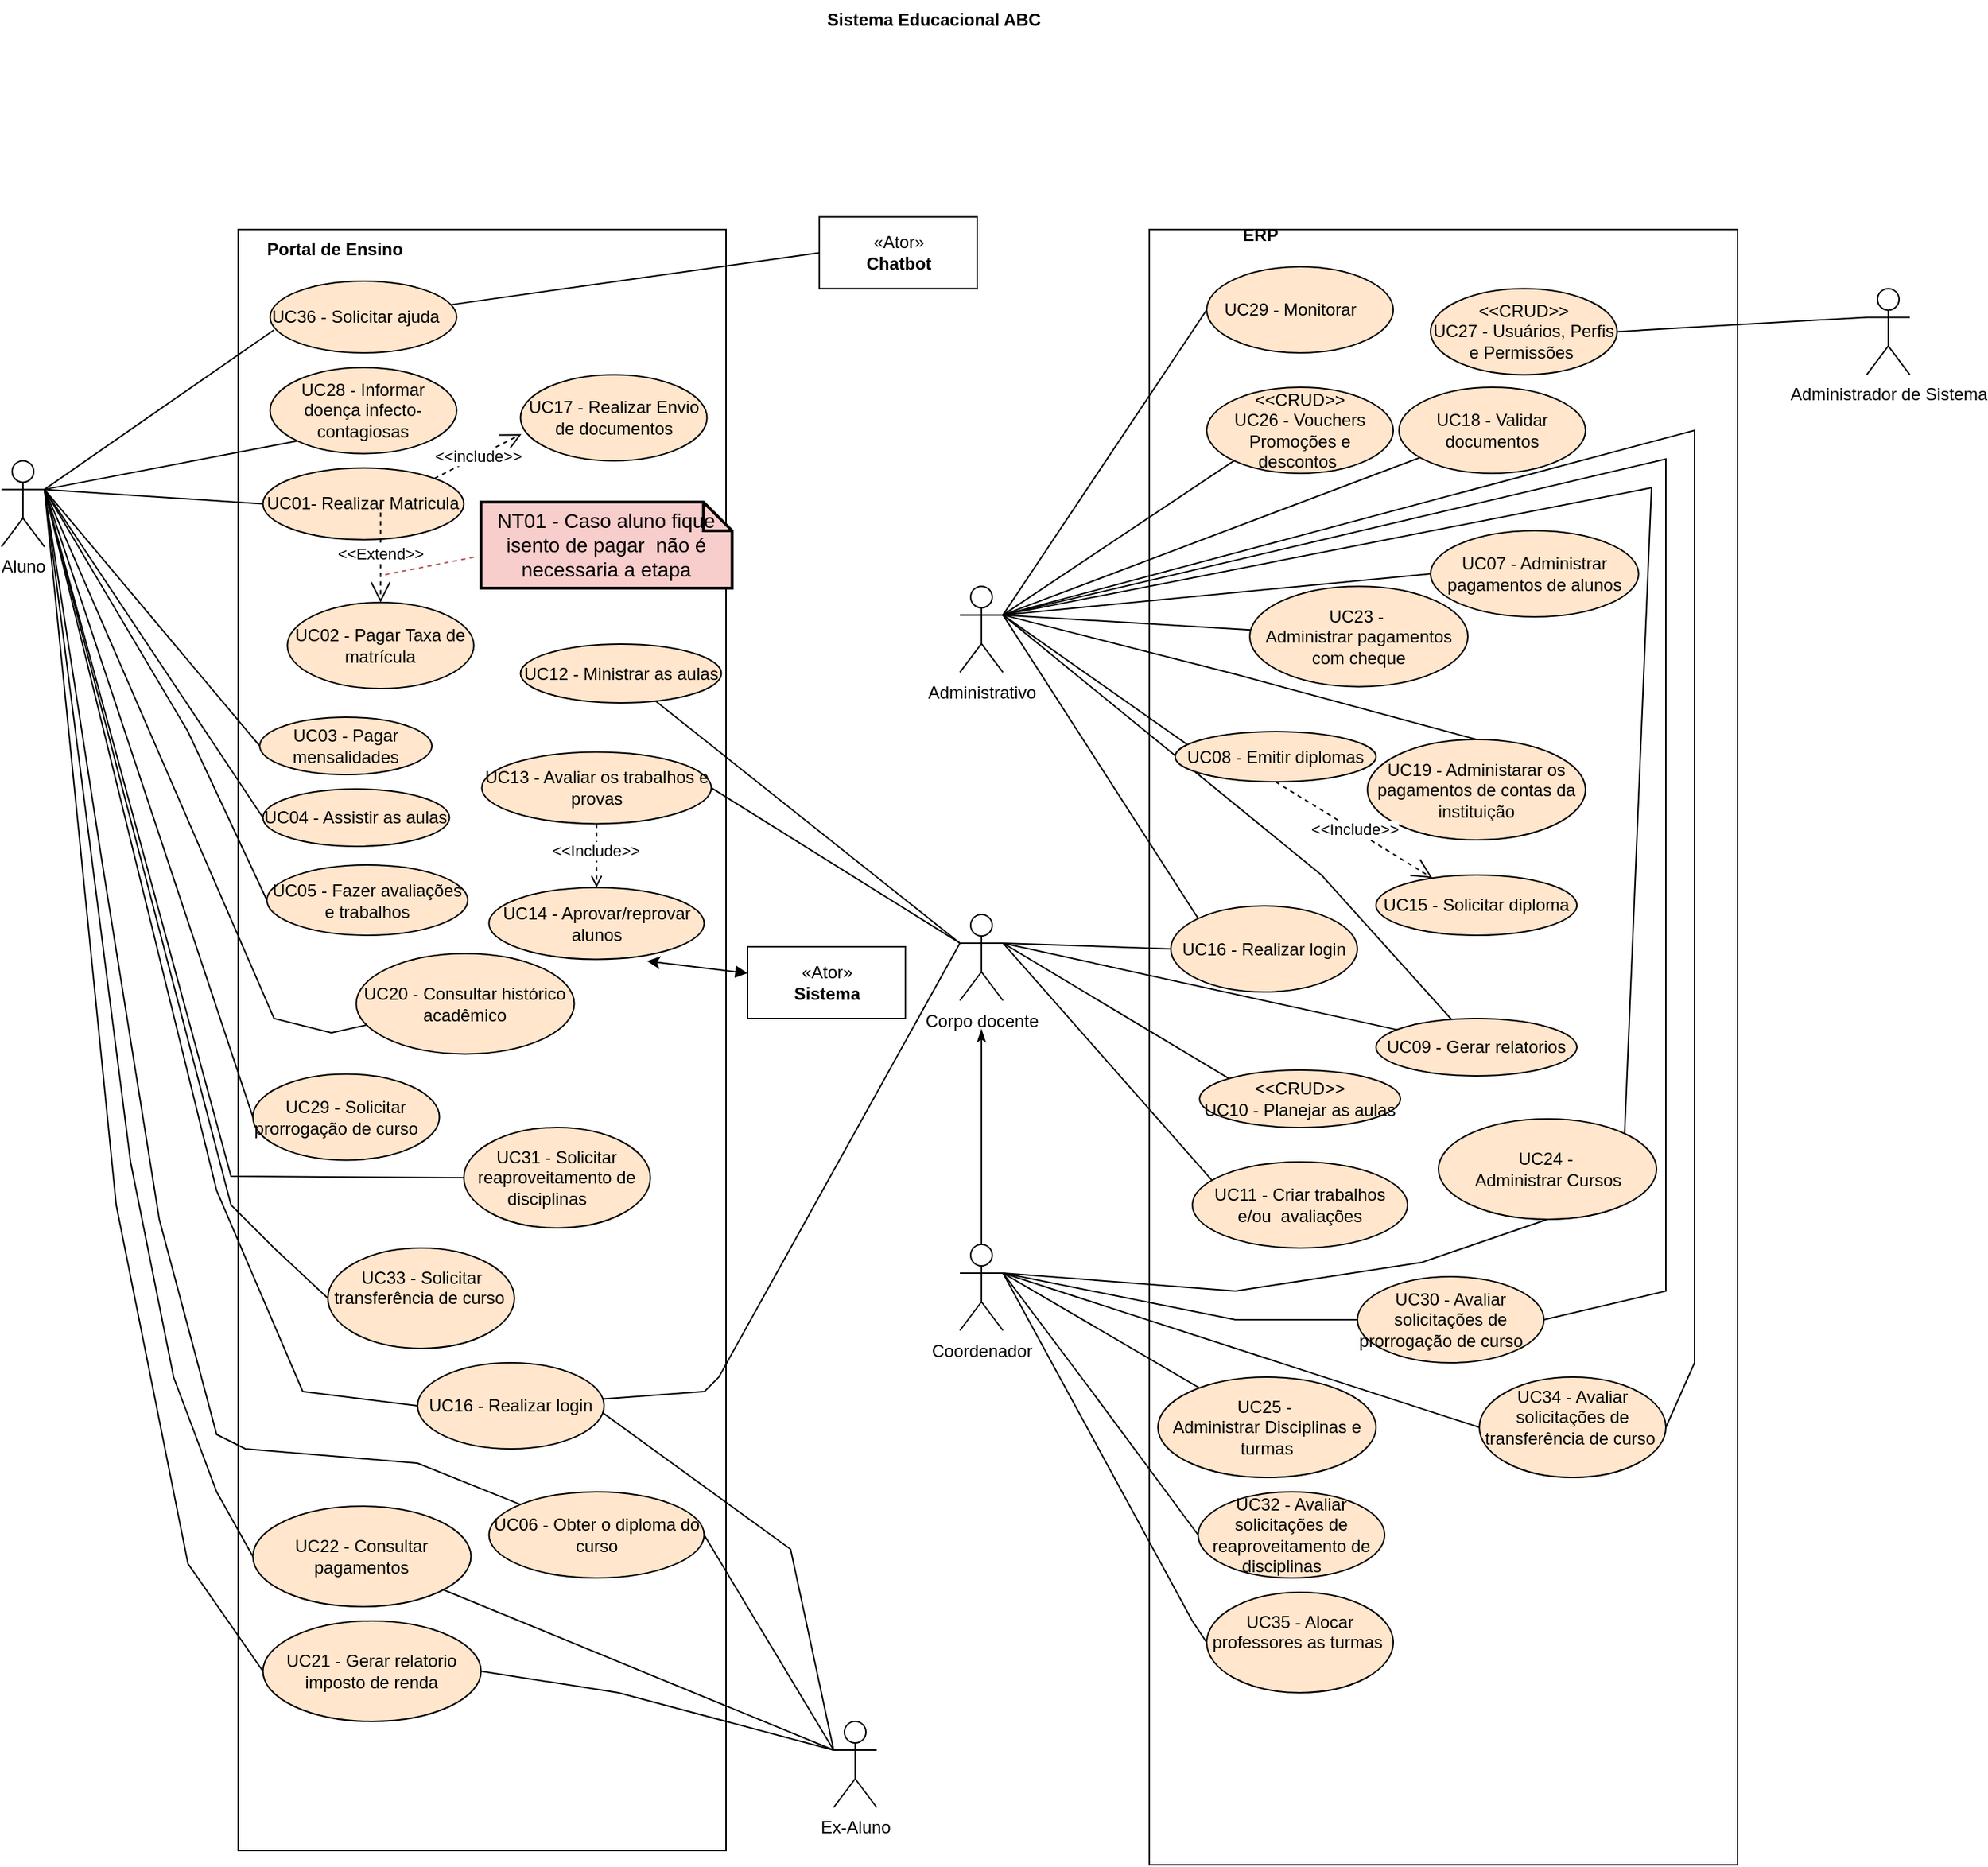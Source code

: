 <mxfile version="20.0.4" type="github" pages="2">
  <diagram id="oizCWcSpeDdsfs_mUZxO" name="Page-1">
    <mxGraphModel dx="1298" dy="3067" grid="1" gridSize="10" guides="1" tooltips="1" connect="1" arrows="1" fold="1" page="1" pageScale="1" pageWidth="827" pageHeight="1169" math="0" shadow="0">
      <root>
        <mxCell id="0" />
        <mxCell id="1" parent="0" />
        <mxCell id="IBRCfE0wTp70-XDyHgLj-4" value="" style="rounded=0;whiteSpace=wrap;html=1;fillColor=none;movable=0;resizable=0;rotatable=0;deletable=0;editable=0;connectable=0;" parent="1" vertex="1">
          <mxGeometry x="980" y="-1190" width="410" height="1140" as="geometry" />
        </mxCell>
        <mxCell id="F7dksEA1rS3Q4TjH5Xwl-1" value="" style="rounded=0;whiteSpace=wrap;html=1;fillColor=none;movable=0;resizable=0;rotatable=0;deletable=0;editable=0;connectable=0;" parent="1" vertex="1">
          <mxGeometry x="345" y="-1190" width="340" height="1130" as="geometry" />
        </mxCell>
        <mxCell id="IBRCfE0wTp70-XDyHgLj-19" style="rounded=0;orthogonalLoop=1;jettySize=auto;html=1;endArrow=none;endFill=0;exitX=1;exitY=0.333;exitDx=0;exitDy=0;exitPerimeter=0;entryX=0;entryY=0.5;entryDx=0;entryDy=0;" parent="1" source="IBRCfE0wTp70-XDyHgLj-5" target="IBRCfE0wTp70-XDyHgLj-9" edge="1">
          <mxGeometry relative="1" as="geometry">
            <mxPoint x="393.036" y="-1065.252" as="targetPoint" />
          </mxGeometry>
        </mxCell>
        <mxCell id="IBRCfE0wTp70-XDyHgLj-38" style="edgeStyle=none;rounded=0;orthogonalLoop=1;jettySize=auto;html=1;endArrow=none;endFill=0;exitX=1;exitY=0.333;exitDx=0;exitDy=0;exitPerimeter=0;entryX=0;entryY=0.5;entryDx=0;entryDy=0;" parent="1" source="IBRCfE0wTp70-XDyHgLj-5" target="IBRCfE0wTp70-XDyHgLj-37" edge="1">
          <mxGeometry relative="1" as="geometry">
            <mxPoint x="250" y="-998.79" as="sourcePoint" />
          </mxGeometry>
        </mxCell>
        <mxCell id="IBRCfE0wTp70-XDyHgLj-52" style="edgeStyle=none;rounded=0;orthogonalLoop=1;jettySize=auto;html=1;exitX=1;exitY=0.333;exitDx=0;exitDy=0;exitPerimeter=0;endArrow=none;endFill=0;" parent="1" source="IBRCfE0wTp70-XDyHgLj-5" target="F7dksEA1rS3Q4TjH5Xwl-20" edge="1">
          <mxGeometry relative="1" as="geometry">
            <mxPoint x="381.967" y="-469.003" as="targetPoint" />
            <Array as="points">
              <mxPoint x="370" y="-640" />
              <mxPoint x="410" y="-630" />
            </Array>
          </mxGeometry>
        </mxCell>
        <mxCell id="1G1vuEaIJRGV7UeWep0--2" style="rounded=0;orthogonalLoop=1;jettySize=auto;html=1;endArrow=none;endFill=0;exitX=1;exitY=0.333;exitDx=0;exitDy=0;exitPerimeter=0;entryX=0;entryY=0.5;entryDx=0;entryDy=0;" parent="1" source="IBRCfE0wTp70-XDyHgLj-5" target="IBRCfE0wTp70-XDyHgLj-45" edge="1">
          <mxGeometry relative="1" as="geometry">
            <Array as="points">
              <mxPoint x="310" y="-840" />
            </Array>
          </mxGeometry>
        </mxCell>
        <mxCell id="riYWk4lj5S2R9eaMY5-v-11" value="" style="rounded=0;orthogonalLoop=1;jettySize=auto;html=1;entryX=0;entryY=0.5;entryDx=0;entryDy=0;endArrow=none;endFill=0;exitX=1;exitY=0.333;exitDx=0;exitDy=0;exitPerimeter=0;" parent="1" source="IBRCfE0wTp70-XDyHgLj-5" target="F7dksEA1rS3Q4TjH5Xwl-5" edge="1">
          <mxGeometry relative="1" as="geometry">
            <mxPoint x="480.0" y="-837.79" as="targetPoint" />
            <mxPoint x="250" y="-1008.79" as="sourcePoint" />
            <Array as="points">
              <mxPoint x="330" y="-520" />
              <mxPoint x="390" y="-380" />
            </Array>
          </mxGeometry>
        </mxCell>
        <mxCell id="F7dksEA1rS3Q4TjH5Xwl-22" style="edgeStyle=none;rounded=0;orthogonalLoop=1;jettySize=auto;html=1;entryX=0;entryY=0.5;entryDx=0;entryDy=0;endArrow=none;endFill=0;exitX=1;exitY=0.333;exitDx=0;exitDy=0;exitPerimeter=0;" parent="1" source="IBRCfE0wTp70-XDyHgLj-5" target="F7dksEA1rS3Q4TjH5Xwl-21" edge="1">
          <mxGeometry relative="1" as="geometry">
            <Array as="points">
              <mxPoint x="260" y="-510" />
              <mxPoint x="310" y="-260" />
            </Array>
          </mxGeometry>
        </mxCell>
        <mxCell id="F7dksEA1rS3Q4TjH5Xwl-24" style="edgeStyle=none;rounded=0;orthogonalLoop=1;jettySize=auto;html=1;endArrow=none;endFill=0;exitX=1;exitY=0.333;exitDx=0;exitDy=0;exitPerimeter=0;entryX=0;entryY=0.5;entryDx=0;entryDy=0;" parent="1" source="IBRCfE0wTp70-XDyHgLj-5" target="F7dksEA1rS3Q4TjH5Xwl-23" edge="1">
          <mxGeometry relative="1" as="geometry">
            <mxPoint x="250" y="-1010" as="sourcePoint" />
            <Array as="points">
              <mxPoint x="270" y="-540" />
              <mxPoint x="300" y="-390" />
              <mxPoint x="330" y="-310" />
            </Array>
          </mxGeometry>
        </mxCell>
        <mxCell id="F7dksEA1rS3Q4TjH5Xwl-47" style="edgeStyle=none;rounded=0;orthogonalLoop=1;jettySize=auto;html=1;exitX=1;exitY=0.333;exitDx=0;exitDy=0;exitPerimeter=0;entryX=0;entryY=1;entryDx=0;entryDy=0;endArrow=none;endFill=0;" parent="1" source="IBRCfE0wTp70-XDyHgLj-5" target="F7dksEA1rS3Q4TjH5Xwl-46" edge="1">
          <mxGeometry relative="1" as="geometry" />
        </mxCell>
        <mxCell id="F7dksEA1rS3Q4TjH5Xwl-51" style="edgeStyle=none;rounded=0;orthogonalLoop=1;jettySize=auto;html=1;exitX=1;exitY=0.333;exitDx=0;exitDy=0;exitPerimeter=0;entryX=0;entryY=0.5;entryDx=0;entryDy=0;endArrow=none;endFill=0;" parent="1" source="IBRCfE0wTp70-XDyHgLj-5" target="F7dksEA1rS3Q4TjH5Xwl-50" edge="1">
          <mxGeometry relative="1" as="geometry" />
        </mxCell>
        <mxCell id="F7dksEA1rS3Q4TjH5Xwl-58" style="edgeStyle=none;rounded=0;orthogonalLoop=1;jettySize=auto;html=1;exitX=1;exitY=0.333;exitDx=0;exitDy=0;exitPerimeter=0;entryX=0;entryY=0.5;entryDx=0;entryDy=0;endArrow=none;endFill=0;" parent="1" source="IBRCfE0wTp70-XDyHgLj-5" target="F7dksEA1rS3Q4TjH5Xwl-57" edge="1">
          <mxGeometry relative="1" as="geometry">
            <Array as="points">
              <mxPoint x="340" y="-530" />
            </Array>
          </mxGeometry>
        </mxCell>
        <mxCell id="F7dksEA1rS3Q4TjH5Xwl-64" style="edgeStyle=none;rounded=0;orthogonalLoop=1;jettySize=auto;html=1;exitX=1;exitY=0.333;exitDx=0;exitDy=0;exitPerimeter=0;entryX=0;entryY=0.5;entryDx=0;entryDy=0;endArrow=none;endFill=0;" parent="1" source="IBRCfE0wTp70-XDyHgLj-5" target="F7dksEA1rS3Q4TjH5Xwl-59" edge="1">
          <mxGeometry relative="1" as="geometry">
            <Array as="points">
              <mxPoint x="340" y="-510" />
              <mxPoint x="370" y="-480" />
            </Array>
          </mxGeometry>
        </mxCell>
        <mxCell id="F7dksEA1rS3Q4TjH5Xwl-72" style="edgeStyle=none;rounded=0;orthogonalLoop=1;jettySize=auto;html=1;exitX=1;exitY=0.333;exitDx=0;exitDy=0;exitPerimeter=0;entryX=0;entryY=0.5;entryDx=0;entryDy=0;endArrow=none;endFill=0;" parent="1" source="IBRCfE0wTp70-XDyHgLj-5" target="IBRCfE0wTp70-XDyHgLj-43" edge="1">
          <mxGeometry relative="1" as="geometry" />
        </mxCell>
        <mxCell id="F7dksEA1rS3Q4TjH5Xwl-75" style="edgeStyle=none;rounded=0;orthogonalLoop=1;jettySize=auto;html=1;exitX=1;exitY=0.333;exitDx=0;exitDy=0;exitPerimeter=0;endArrow=none;endFill=0;" parent="1" source="IBRCfE0wTp70-XDyHgLj-5" edge="1">
          <mxGeometry relative="1" as="geometry">
            <mxPoint x="370" y="-1120" as="targetPoint" />
          </mxGeometry>
        </mxCell>
        <mxCell id="IBRCfE0wTp70-XDyHgLj-5" value="Aluno" style="shape=umlActor;verticalLabelPosition=bottom;verticalAlign=top;html=1;outlineConnect=0;" parent="1" vertex="1">
          <mxGeometry x="180" y="-1028.79" width="30" height="60" as="geometry" />
        </mxCell>
        <mxCell id="IBRCfE0wTp70-XDyHgLj-57" style="edgeStyle=none;rounded=0;orthogonalLoop=1;jettySize=auto;html=1;exitX=1;exitY=0.333;exitDx=0;exitDy=0;exitPerimeter=0;entryX=0;entryY=0.5;entryDx=0;entryDy=0;endArrow=none;endFill=0;" parent="1" source="IBRCfE0wTp70-XDyHgLj-6" target="IBRCfE0wTp70-XDyHgLj-56" edge="1">
          <mxGeometry relative="1" as="geometry">
            <Array as="points" />
          </mxGeometry>
        </mxCell>
        <mxCell id="IBRCfE0wTp70-XDyHgLj-61" style="edgeStyle=none;rounded=0;orthogonalLoop=1;jettySize=auto;html=1;exitX=1;exitY=0.333;exitDx=0;exitDy=0;exitPerimeter=0;endArrow=none;endFill=0;entryX=0.066;entryY=0.274;entryDx=0;entryDy=0;entryPerimeter=0;" parent="1" source="IBRCfE0wTp70-XDyHgLj-6" target="IBRCfE0wTp70-XDyHgLj-60" edge="1">
          <mxGeometry relative="1" as="geometry">
            <Array as="points" />
          </mxGeometry>
        </mxCell>
        <mxCell id="1G1vuEaIJRGV7UeWep0--6" style="edgeStyle=none;rounded=0;orthogonalLoop=1;jettySize=auto;html=1;endArrow=none;endFill=0;exitX=1;exitY=0.333;exitDx=0;exitDy=0;exitPerimeter=0;" parent="1" source="IBRCfE0wTp70-XDyHgLj-6" target="IBRCfE0wTp70-XDyHgLj-58" edge="1">
          <mxGeometry relative="1" as="geometry">
            <Array as="points">
              <mxPoint x="1100" y="-740" />
            </Array>
          </mxGeometry>
        </mxCell>
        <mxCell id="F7dksEA1rS3Q4TjH5Xwl-7" style="edgeStyle=none;rounded=0;orthogonalLoop=1;jettySize=auto;html=1;entryX=0;entryY=0;entryDx=0;entryDy=0;endArrow=none;endFill=0;exitX=1;exitY=0.333;exitDx=0;exitDy=0;exitPerimeter=0;" parent="1" source="IBRCfE0wTp70-XDyHgLj-6" target="F7dksEA1rS3Q4TjH5Xwl-6" edge="1">
          <mxGeometry relative="1" as="geometry">
            <mxPoint x="878" y="-922.5" as="sourcePoint" />
          </mxGeometry>
        </mxCell>
        <mxCell id="F7dksEA1rS3Q4TjH5Xwl-15" style="edgeStyle=none;rounded=0;orthogonalLoop=1;jettySize=auto;html=1;endArrow=none;endFill=0;exitX=1;exitY=0.333;exitDx=0;exitDy=0;exitPerimeter=0;" parent="1" source="IBRCfE0wTp70-XDyHgLj-6" target="F7dksEA1rS3Q4TjH5Xwl-14" edge="1">
          <mxGeometry relative="1" as="geometry" />
        </mxCell>
        <mxCell id="F7dksEA1rS3Q4TjH5Xwl-18" style="edgeStyle=none;rounded=0;orthogonalLoop=1;jettySize=auto;html=1;entryX=0.5;entryY=0;entryDx=0;entryDy=0;endArrow=none;endFill=0;exitX=1;exitY=0.333;exitDx=0;exitDy=0;exitPerimeter=0;" parent="1" source="IBRCfE0wTp70-XDyHgLj-6" target="F7dksEA1rS3Q4TjH5Xwl-17" edge="1">
          <mxGeometry relative="1" as="geometry">
            <Array as="points">
              <mxPoint x="1040" y="-880" />
            </Array>
          </mxGeometry>
        </mxCell>
        <mxCell id="F7dksEA1rS3Q4TjH5Xwl-26" style="edgeStyle=none;rounded=0;orthogonalLoop=1;jettySize=auto;html=1;endArrow=none;endFill=0;exitX=1;exitY=0.333;exitDx=0;exitDy=0;exitPerimeter=0;" parent="1" source="IBRCfE0wTp70-XDyHgLj-6" target="F7dksEA1rS3Q4TjH5Xwl-25" edge="1">
          <mxGeometry relative="1" as="geometry" />
        </mxCell>
        <mxCell id="F7dksEA1rS3Q4TjH5Xwl-33" style="edgeStyle=none;rounded=0;orthogonalLoop=1;jettySize=auto;html=1;exitX=1;exitY=0.333;exitDx=0;exitDy=0;exitPerimeter=0;endArrow=none;endFill=0;entryX=1;entryY=0;entryDx=0;entryDy=0;" parent="1" source="IBRCfE0wTp70-XDyHgLj-6" target="F7dksEA1rS3Q4TjH5Xwl-31" edge="1">
          <mxGeometry relative="1" as="geometry">
            <Array as="points">
              <mxPoint x="1330" y="-1010" />
            </Array>
          </mxGeometry>
        </mxCell>
        <mxCell id="F7dksEA1rS3Q4TjH5Xwl-37" style="edgeStyle=none;rounded=0;orthogonalLoop=1;jettySize=auto;html=1;exitX=1;exitY=0.333;exitDx=0;exitDy=0;exitPerimeter=0;entryX=0;entryY=1;entryDx=0;entryDy=0;endArrow=none;endFill=0;" parent="1" source="IBRCfE0wTp70-XDyHgLj-6" target="F7dksEA1rS3Q4TjH5Xwl-36" edge="1">
          <mxGeometry relative="1" as="geometry" />
        </mxCell>
        <mxCell id="F7dksEA1rS3Q4TjH5Xwl-49" style="edgeStyle=none;rounded=0;orthogonalLoop=1;jettySize=auto;html=1;exitX=1;exitY=0.333;exitDx=0;exitDy=0;exitPerimeter=0;entryX=0;entryY=0.5;entryDx=0;entryDy=0;endArrow=none;endFill=0;" parent="1" source="IBRCfE0wTp70-XDyHgLj-6" target="F7dksEA1rS3Q4TjH5Xwl-48" edge="1">
          <mxGeometry relative="1" as="geometry" />
        </mxCell>
        <mxCell id="F7dksEA1rS3Q4TjH5Xwl-63" style="edgeStyle=none;rounded=0;orthogonalLoop=1;jettySize=auto;html=1;exitX=1;exitY=0.333;exitDx=0;exitDy=0;exitPerimeter=0;entryX=1;entryY=0.5;entryDx=0;entryDy=0;endArrow=none;endFill=0;" parent="1" source="IBRCfE0wTp70-XDyHgLj-6" target="F7dksEA1rS3Q4TjH5Xwl-61" edge="1">
          <mxGeometry relative="1" as="geometry">
            <Array as="points">
              <mxPoint x="1360" y="-1050" />
              <mxPoint x="1360" y="-400" />
            </Array>
          </mxGeometry>
        </mxCell>
        <mxCell id="IBRCfE0wTp70-XDyHgLj-6" value="Administrativo" style="shape=umlActor;verticalLabelPosition=bottom;verticalAlign=top;html=1;outlineConnect=0;" parent="1" vertex="1">
          <mxGeometry x="848" y="-941.29" width="30" height="60" as="geometry" />
        </mxCell>
        <mxCell id="IBRCfE0wTp70-XDyHgLj-9" value="UC01- Realizar Matricula" style="ellipse;whiteSpace=wrap;html=1;fillColor=#ffe6cc;strokeColor=#000000;" parent="1" vertex="1">
          <mxGeometry x="362.25" y="-1023.79" width="140" height="50" as="geometry" />
        </mxCell>
        <mxCell id="IBRCfE0wTp70-XDyHgLj-21" value="UC02 - Pagar Taxa de matrícula" style="ellipse;whiteSpace=wrap;html=1;strokeColor=#000000;fillColor=#ffe6cc;" parent="1" vertex="1">
          <mxGeometry x="379.25" y="-930" width="130" height="60" as="geometry" />
        </mxCell>
        <mxCell id="IBRCfE0wTp70-XDyHgLj-27" value="&amp;lt;&amp;lt;Extend&amp;gt;&amp;gt;" style="endArrow=open;endSize=12;dashed=1;html=1;rounded=0;" parent="1" target="IBRCfE0wTp70-XDyHgLj-21" edge="1">
          <mxGeometry width="160" relative="1" as="geometry">
            <mxPoint x="444.25" y="-998.79" as="sourcePoint" />
            <mxPoint x="584.25" y="-968.79" as="targetPoint" />
            <Array as="points">
              <mxPoint x="444.25" y="-948.79" />
            </Array>
          </mxGeometry>
        </mxCell>
        <mxCell id="IBRCfE0wTp70-XDyHgLj-29" style="edgeStyle=none;rounded=0;orthogonalLoop=1;jettySize=auto;html=1;dashed=1;endArrow=none;endFill=0;fillColor=#f8cecc;strokeColor=#b85450;" parent="1" edge="1">
          <mxGeometry relative="1" as="geometry">
            <mxPoint x="444.25" y="-948.79" as="targetPoint" />
            <mxPoint x="509.25" y="-961.577" as="sourcePoint" />
          </mxGeometry>
        </mxCell>
        <mxCell id="IBRCfE0wTp70-XDyHgLj-28" value="NT01 - Caso aluno fique isento de pagar&amp;nbsp; não é necessaria a etapa" style="shape=note;strokeWidth=2;fontSize=14;size=20;whiteSpace=wrap;html=1;fillColor=#f8cecc;strokeColor=#000000;" parent="1" vertex="1">
          <mxGeometry x="514.25" y="-1000" width="175" height="60" as="geometry" />
        </mxCell>
        <mxCell id="IBRCfE0wTp70-XDyHgLj-40" style="edgeStyle=none;rounded=0;orthogonalLoop=1;jettySize=auto;html=1;exitX=1;exitY=0.333;exitDx=0;exitDy=0;exitPerimeter=0;entryX=0;entryY=0;entryDx=0;entryDy=0;endArrow=none;endFill=0;" parent="1" source="IBRCfE0wTp70-XDyHgLj-32" target="IBRCfE0wTp70-XDyHgLj-39" edge="1">
          <mxGeometry relative="1" as="geometry" />
        </mxCell>
        <mxCell id="IBRCfE0wTp70-XDyHgLj-42" style="edgeStyle=none;rounded=0;orthogonalLoop=1;jettySize=auto;html=1;endArrow=none;endFill=0;exitX=0;exitY=0.333;exitDx=0;exitDy=0;exitPerimeter=0;" parent="1" source="IBRCfE0wTp70-XDyHgLj-32" target="IBRCfE0wTp70-XDyHgLj-41" edge="1">
          <mxGeometry relative="1" as="geometry">
            <mxPoint x="850" y="-780" as="sourcePoint" />
            <mxPoint x="780" y="-660" as="targetPoint" />
          </mxGeometry>
        </mxCell>
        <mxCell id="1G1vuEaIJRGV7UeWep0--3" style="edgeStyle=none;rounded=0;orthogonalLoop=1;jettySize=auto;html=1;entryX=1;entryY=0.5;entryDx=0;entryDy=0;endArrow=none;endFill=0;exitX=0;exitY=0.333;exitDx=0;exitDy=0;exitPerimeter=0;" parent="1" source="IBRCfE0wTp70-XDyHgLj-32" target="IBRCfE0wTp70-XDyHgLj-48" edge="1">
          <mxGeometry relative="1" as="geometry">
            <Array as="points" />
            <mxPoint x="850" y="-690" as="sourcePoint" />
          </mxGeometry>
        </mxCell>
        <mxCell id="1G1vuEaIJRGV7UeWep0--4" style="edgeStyle=none;rounded=0;orthogonalLoop=1;jettySize=auto;html=1;endArrow=none;endFill=0;entryX=0.133;entryY=0.333;entryDx=0;entryDy=0;exitX=1;exitY=0.333;exitDx=0;exitDy=0;exitPerimeter=0;entryPerimeter=0;" parent="1" source="IBRCfE0wTp70-XDyHgLj-32" target="IBRCfE0wTp70-XDyHgLj-68" edge="1">
          <mxGeometry relative="1" as="geometry">
            <mxPoint x="1438" y="-760.5" as="sourcePoint" />
          </mxGeometry>
        </mxCell>
        <mxCell id="1G1vuEaIJRGV7UeWep0--8" style="edgeStyle=none;rounded=0;orthogonalLoop=1;jettySize=auto;html=1;endArrow=none;endFill=0;exitX=1;exitY=0.333;exitDx=0;exitDy=0;exitPerimeter=0;" parent="1" source="IBRCfE0wTp70-XDyHgLj-32" target="IBRCfE0wTp70-XDyHgLj-58" edge="1">
          <mxGeometry relative="1" as="geometry">
            <mxPoint x="1438" y="-760.5" as="sourcePoint" />
          </mxGeometry>
        </mxCell>
        <mxCell id="F7dksEA1rS3Q4TjH5Xwl-2" style="rounded=0;orthogonalLoop=1;jettySize=auto;html=1;entryX=0;entryY=0;entryDx=0;entryDy=0;endArrow=none;endFill=0;exitX=1;exitY=0.333;exitDx=0;exitDy=0;exitPerimeter=0;" parent="1" source="IBRCfE0wTp70-XDyHgLj-5" target="IBRCfE0wTp70-XDyHgLj-51" edge="1">
          <mxGeometry relative="1" as="geometry">
            <mxPoint x="250" y="-1010" as="sourcePoint" />
            <Array as="points">
              <mxPoint x="250" y="-750" />
              <mxPoint x="290" y="-500" />
              <mxPoint x="330" y="-350" />
              <mxPoint x="350" y="-340" />
              <mxPoint x="470" y="-330" />
            </Array>
          </mxGeometry>
        </mxCell>
        <mxCell id="F7dksEA1rS3Q4TjH5Xwl-8" style="edgeStyle=none;rounded=0;orthogonalLoop=1;jettySize=auto;html=1;exitX=1;exitY=0.333;exitDx=0;exitDy=0;exitPerimeter=0;entryX=0;entryY=0.5;entryDx=0;entryDy=0;endArrow=none;endFill=0;" parent="1" source="IBRCfE0wTp70-XDyHgLj-32" target="F7dksEA1rS3Q4TjH5Xwl-6" edge="1">
          <mxGeometry relative="1" as="geometry" />
        </mxCell>
        <mxCell id="F7dksEA1rS3Q4TjH5Xwl-19" style="edgeStyle=none;rounded=0;orthogonalLoop=1;jettySize=auto;html=1;endArrow=none;endFill=0;exitX=0;exitY=0.333;exitDx=0;exitDy=0;exitPerimeter=0;" parent="1" source="IBRCfE0wTp70-XDyHgLj-32" target="F7dksEA1rS3Q4TjH5Xwl-5" edge="1">
          <mxGeometry relative="1" as="geometry">
            <mxPoint x="850" y="-780" as="sourcePoint" />
            <Array as="points">
              <mxPoint x="680" y="-390" />
              <mxPoint x="670" y="-380" />
            </Array>
          </mxGeometry>
        </mxCell>
        <mxCell id="IBRCfE0wTp70-XDyHgLj-32" value="Corpo docente" style="shape=umlActor;verticalLabelPosition=bottom;verticalAlign=top;html=1;outlineConnect=0;strokeColor=#000000;" parent="1" vertex="1">
          <mxGeometry x="848" y="-712.5" width="30" height="60" as="geometry" />
        </mxCell>
        <mxCell id="IBRCfE0wTp70-XDyHgLj-37" value="UC03 - Pagar mensalidades" style="ellipse;whiteSpace=wrap;html=1;strokeColor=#000000;fillColor=#ffe6cc;" parent="1" vertex="1">
          <mxGeometry x="360" y="-850" width="120" height="40" as="geometry" />
        </mxCell>
        <mxCell id="IBRCfE0wTp70-XDyHgLj-39" value="&amp;lt;&amp;lt;CRUD&amp;gt;&amp;gt;&lt;br&gt;UC10 - Planejar as aulas" style="ellipse;whiteSpace=wrap;html=1;strokeColor=#000000;fillColor=#ffe6cc;" parent="1" vertex="1">
          <mxGeometry x="1015" y="-604" width="140" height="40" as="geometry" />
        </mxCell>
        <mxCell id="IBRCfE0wTp70-XDyHgLj-41" value="UC12 - Ministrar as aulas" style="ellipse;whiteSpace=wrap;html=1;strokeColor=#000000;fillColor=#FFE6CC;" parent="1" vertex="1">
          <mxGeometry x="541.75" y="-901" width="140" height="41" as="geometry" />
        </mxCell>
        <mxCell id="IBRCfE0wTp70-XDyHgLj-43" value="UC04 - Assistir as aulas" style="ellipse;whiteSpace=wrap;html=1;strokeColor=#000000;fillColor=#FFE6CC;" parent="1" vertex="1">
          <mxGeometry x="362.25" y="-800" width="130" height="40" as="geometry" />
        </mxCell>
        <mxCell id="IBRCfE0wTp70-XDyHgLj-45" value="UC05 - Fazer avaliações e trabalhos" style="ellipse;whiteSpace=wrap;html=1;strokeColor=#000000;fillColor=#FFE6CC;" parent="1" vertex="1">
          <mxGeometry x="365" y="-747" width="140" height="49" as="geometry" />
        </mxCell>
        <mxCell id="F7dksEA1rS3Q4TjH5Xwl-79" style="edgeStyle=none;rounded=0;orthogonalLoop=1;jettySize=auto;html=1;endArrow=open;endFill=0;dashed=1;" parent="1" source="IBRCfE0wTp70-XDyHgLj-48" target="IBRCfE0wTp70-XDyHgLj-62" edge="1">
          <mxGeometry relative="1" as="geometry" />
        </mxCell>
        <mxCell id="TEy9gPyqxgIpE1YuHZiV-1" value="&amp;lt;&amp;lt;Include&amp;gt;&amp;gt;" style="edgeLabel;html=1;align=center;verticalAlign=middle;resizable=0;points=[];" parent="F7dksEA1rS3Q4TjH5Xwl-79" vertex="1" connectable="0">
          <mxGeometry x="-0.166" y="-1" relative="1" as="geometry">
            <mxPoint as="offset" />
          </mxGeometry>
        </mxCell>
        <mxCell id="IBRCfE0wTp70-XDyHgLj-48" value="UC13 - Avaliar os trabalhos e provas" style="ellipse;whiteSpace=wrap;html=1;strokeColor=#000000;fillColor=#FFE6CC;" parent="1" vertex="1">
          <mxGeometry x="514.75" y="-825.79" width="160" height="50" as="geometry" />
        </mxCell>
        <mxCell id="IBRCfE0wTp70-XDyHgLj-51" value="UC06 - Obter o diploma do curso" style="ellipse;whiteSpace=wrap;html=1;strokeColor=#000000;fillColor=#FFE6CC;" parent="1" vertex="1">
          <mxGeometry x="519.75" y="-310" width="150" height="60" as="geometry" />
        </mxCell>
        <mxCell id="IBRCfE0wTp70-XDyHgLj-53" style="edgeStyle=none;rounded=0;orthogonalLoop=1;jettySize=auto;html=1;exitX=0.5;exitY=1;exitDx=0;exitDy=0;endArrow=none;endFill=0;" parent="1" source="IBRCfE0wTp70-XDyHgLj-48" target="IBRCfE0wTp70-XDyHgLj-48" edge="1">
          <mxGeometry relative="1" as="geometry" />
        </mxCell>
        <mxCell id="IBRCfE0wTp70-XDyHgLj-56" value="UC07 - Administrar pagamentos de alunos" style="ellipse;whiteSpace=wrap;html=1;strokeColor=#000000;fillColor=#FFE6CC;" parent="1" vertex="1">
          <mxGeometry x="1176" y="-980" width="145" height="60" as="geometry" />
        </mxCell>
        <mxCell id="IBRCfE0wTp70-XDyHgLj-58" value="UC09 - Gerar relatorios" style="ellipse;whiteSpace=wrap;html=1;strokeColor=#000000;fillColor=#FFE6CC;" parent="1" vertex="1">
          <mxGeometry x="1138" y="-640" width="140" height="40" as="geometry" />
        </mxCell>
        <mxCell id="IBRCfE0wTp70-XDyHgLj-60" value="UC08 - Emitir diplomas" style="ellipse;whiteSpace=wrap;html=1;strokeColor=#000000;fillColor=#FFE6CC;" parent="1" vertex="1">
          <mxGeometry x="998" y="-840" width="140" height="35" as="geometry" />
        </mxCell>
        <mxCell id="IBRCfE0wTp70-XDyHgLj-62" value="UC14 - Aprovar/reprovar alunos" style="ellipse;whiteSpace=wrap;html=1;strokeColor=#000000;fillColor=#FFE6CC;" parent="1" vertex="1">
          <mxGeometry x="519.75" y="-731.29" width="150" height="50" as="geometry" />
        </mxCell>
        <mxCell id="IBRCfE0wTp70-XDyHgLj-68" value="UC11 - Criar trabalhos e/ou&amp;nbsp; avaliações" style="ellipse;whiteSpace=wrap;html=1;strokeColor=#000000;fillColor=#FFE6CC;" parent="1" vertex="1">
          <mxGeometry x="1010" y="-540" width="150" height="60" as="geometry" />
        </mxCell>
        <mxCell id="IBRCfE0wTp70-XDyHgLj-70" value="Sistema Educacional ABC" style="text;align=center;fontStyle=1;verticalAlign=middle;spacingLeft=3;spacingRight=3;strokeColor=none;rotatable=0;points=[[0,0.5],[1,0.5]];portConstraint=eastwest;fillColor=none;" parent="1" vertex="1">
          <mxGeometry x="750" y="-1350" width="160" height="26" as="geometry" />
        </mxCell>
        <mxCell id="1G1vuEaIJRGV7UeWep0--7" style="edgeStyle=none;rounded=0;orthogonalLoop=1;jettySize=auto;html=1;exitX=0;exitY=0.333;exitDx=0;exitDy=0;exitPerimeter=0;endArrow=none;endFill=0;" parent="1" source="IBRCfE0wTp70-XDyHgLj-32" target="IBRCfE0wTp70-XDyHgLj-32" edge="1">
          <mxGeometry relative="1" as="geometry" />
        </mxCell>
        <mxCell id="riYWk4lj5S2R9eaMY5-v-10" value="UC15 - Solicitar diploma" style="ellipse;whiteSpace=wrap;html=1;strokeColor=#000000;fillColor=#FFE6CC;" parent="1" vertex="1">
          <mxGeometry x="1138" y="-740" width="140" height="42" as="geometry" />
        </mxCell>
        <mxCell id="F7dksEA1rS3Q4TjH5Xwl-3" value="Portal de Ensino" style="text;align=center;fontStyle=1;verticalAlign=middle;spacingLeft=3;spacingRight=3;strokeColor=none;rotatable=0;points=[[0,0.5],[1,0.5]];portConstraint=eastwest;" parent="1" vertex="1">
          <mxGeometry x="345" y="-1190" width="135" height="26" as="geometry" />
        </mxCell>
        <mxCell id="F7dksEA1rS3Q4TjH5Xwl-4" value="ERP" style="text;align=center;fontStyle=1;verticalAlign=middle;spacingLeft=3;spacingRight=3;strokeColor=none;rotatable=0;points=[[0,0.5],[1,0.5]];portConstraint=eastwest;" parent="1" vertex="1">
          <mxGeometry x="990" y="-1200" width="135" height="26" as="geometry" />
        </mxCell>
        <mxCell id="F7dksEA1rS3Q4TjH5Xwl-5" value="UC16 - Realizar login" style="ellipse;whiteSpace=wrap;html=1;fillColor=#ffe6cc;strokeColor=#000000;" parent="1" vertex="1">
          <mxGeometry x="470" y="-400" width="130" height="60" as="geometry" />
        </mxCell>
        <mxCell id="F7dksEA1rS3Q4TjH5Xwl-6" value="UC16 - Realizar login" style="ellipse;whiteSpace=wrap;html=1;fillColor=#ffe6cc;strokeColor=#000000;" parent="1" vertex="1">
          <mxGeometry x="995" y="-718.5" width="130" height="60" as="geometry" />
        </mxCell>
        <mxCell id="F7dksEA1rS3Q4TjH5Xwl-10" value="UC17 - Realizar Envio de documentos" style="ellipse;whiteSpace=wrap;html=1;fillColor=#ffe6cc;strokeColor=#000000;" parent="1" vertex="1">
          <mxGeometry x="541.75" y="-1088.79" width="130" height="60" as="geometry" />
        </mxCell>
        <mxCell id="F7dksEA1rS3Q4TjH5Xwl-12" value="&amp;lt;&amp;lt;include&amp;gt;&amp;gt;" style="endArrow=open;endSize=12;dashed=1;html=1;rounded=0;entryX=0.005;entryY=0.69;entryDx=0;entryDy=0;entryPerimeter=0;exitX=1;exitY=0;exitDx=0;exitDy=0;" parent="1" source="IBRCfE0wTp70-XDyHgLj-9" target="F7dksEA1rS3Q4TjH5Xwl-10" edge="1">
          <mxGeometry width="160" relative="1" as="geometry">
            <mxPoint x="524.25" y="-1010" as="sourcePoint" />
            <mxPoint x="684.25" y="-1010" as="targetPoint" />
          </mxGeometry>
        </mxCell>
        <mxCell id="F7dksEA1rS3Q4TjH5Xwl-14" value="UC18 - Validar documentos" style="ellipse;whiteSpace=wrap;html=1;fillColor=#ffe6cc;strokeColor=#000000;" parent="1" vertex="1">
          <mxGeometry x="1154" y="-1080" width="130" height="60" as="geometry" />
        </mxCell>
        <mxCell id="F7dksEA1rS3Q4TjH5Xwl-17" value="UC19 - Administarar os pagamentos de contas da instituição" style="ellipse;whiteSpace=wrap;html=1;strokeColor=#000000;fillColor=#FFE6CC;" parent="1" vertex="1">
          <mxGeometry x="1132" y="-834.5" width="152" height="70" as="geometry" />
        </mxCell>
        <mxCell id="F7dksEA1rS3Q4TjH5Xwl-20" value="UC20 - Consultar histórico acadêmico" style="ellipse;whiteSpace=wrap;html=1;strokeColor=#000000;fillColor=#FFE6CC;" parent="1" vertex="1">
          <mxGeometry x="427.25" y="-685.29" width="152" height="70" as="geometry" />
        </mxCell>
        <mxCell id="F7dksEA1rS3Q4TjH5Xwl-21" value="UC21 - Gerar relatorio imposto de renda" style="ellipse;whiteSpace=wrap;html=1;strokeColor=#000000;fillColor=#FFE6CC;" parent="1" vertex="1">
          <mxGeometry x="362.25" y="-220.0" width="152" height="70" as="geometry" />
        </mxCell>
        <mxCell id="F7dksEA1rS3Q4TjH5Xwl-23" value="UC22 - Consultar pagamentos" style="ellipse;whiteSpace=wrap;html=1;strokeColor=#000000;fillColor=#FFE6CC;" parent="1" vertex="1">
          <mxGeometry x="355.25" y="-300" width="152" height="70" as="geometry" />
        </mxCell>
        <mxCell id="F7dksEA1rS3Q4TjH5Xwl-25" value="UC23 -&amp;nbsp;&lt;br&gt;Administrar pagamentos com cheque" style="ellipse;whiteSpace=wrap;html=1;strokeColor=#000000;fillColor=#FFE6CC;" parent="1" vertex="1">
          <mxGeometry x="1050" y="-941.29" width="152" height="70" as="geometry" />
        </mxCell>
        <mxCell id="F7dksEA1rS3Q4TjH5Xwl-30" style="edgeStyle=none;rounded=0;orthogonalLoop=1;jettySize=auto;html=1;endArrow=classicThin;endFill=1;" parent="1" source="F7dksEA1rS3Q4TjH5Xwl-27" edge="1">
          <mxGeometry relative="1" as="geometry">
            <mxPoint x="863" y="-632.5" as="targetPoint" />
          </mxGeometry>
        </mxCell>
        <mxCell id="F7dksEA1rS3Q4TjH5Xwl-35" style="edgeStyle=none;rounded=0;orthogonalLoop=1;jettySize=auto;html=1;exitX=1;exitY=0.333;exitDx=0;exitDy=0;exitPerimeter=0;endArrow=none;endFill=0;" parent="1" source="F7dksEA1rS3Q4TjH5Xwl-27" target="F7dksEA1rS3Q4TjH5Xwl-32" edge="1">
          <mxGeometry relative="1" as="geometry" />
        </mxCell>
        <mxCell id="F7dksEA1rS3Q4TjH5Xwl-45" style="edgeStyle=none;rounded=0;orthogonalLoop=1;jettySize=auto;html=1;exitX=1;exitY=0.333;exitDx=0;exitDy=0;exitPerimeter=0;entryX=0.5;entryY=1;entryDx=0;entryDy=0;endArrow=none;endFill=0;" parent="1" source="F7dksEA1rS3Q4TjH5Xwl-27" target="F7dksEA1rS3Q4TjH5Xwl-31" edge="1">
          <mxGeometry relative="1" as="geometry">
            <Array as="points">
              <mxPoint x="1040" y="-450" />
              <mxPoint x="1170" y="-470" />
            </Array>
          </mxGeometry>
        </mxCell>
        <mxCell id="F7dksEA1rS3Q4TjH5Xwl-53" style="edgeStyle=none;rounded=0;orthogonalLoop=1;jettySize=auto;html=1;exitX=1;exitY=0.333;exitDx=0;exitDy=0;exitPerimeter=0;entryX=0;entryY=0.5;entryDx=0;entryDy=0;endArrow=none;endFill=0;" parent="1" source="F7dksEA1rS3Q4TjH5Xwl-27" target="F7dksEA1rS3Q4TjH5Xwl-52" edge="1">
          <mxGeometry relative="1" as="geometry">
            <Array as="points">
              <mxPoint x="1040" y="-430" />
            </Array>
          </mxGeometry>
        </mxCell>
        <mxCell id="F7dksEA1rS3Q4TjH5Xwl-56" style="edgeStyle=none;rounded=0;orthogonalLoop=1;jettySize=auto;html=1;exitX=1;exitY=0.333;exitDx=0;exitDy=0;exitPerimeter=0;entryX=0;entryY=0.5;entryDx=0;entryDy=0;endArrow=none;endFill=0;" parent="1" source="F7dksEA1rS3Q4TjH5Xwl-27" target="F7dksEA1rS3Q4TjH5Xwl-55" edge="1">
          <mxGeometry relative="1" as="geometry">
            <Array as="points">
              <mxPoint x="940" y="-380" />
            </Array>
          </mxGeometry>
        </mxCell>
        <mxCell id="F7dksEA1rS3Q4TjH5Xwl-62" style="edgeStyle=none;rounded=0;orthogonalLoop=1;jettySize=auto;html=1;exitX=1;exitY=0.333;exitDx=0;exitDy=0;exitPerimeter=0;entryX=0;entryY=0.5;entryDx=0;entryDy=0;endArrow=none;endFill=0;" parent="1" source="F7dksEA1rS3Q4TjH5Xwl-27" target="F7dksEA1rS3Q4TjH5Xwl-61" edge="1">
          <mxGeometry relative="1" as="geometry" />
        </mxCell>
        <mxCell id="F7dksEA1rS3Q4TjH5Xwl-71" style="edgeStyle=none;rounded=0;orthogonalLoop=1;jettySize=auto;html=1;exitX=1;exitY=0.333;exitDx=0;exitDy=0;exitPerimeter=0;endArrow=none;endFill=0;entryX=0;entryY=0.5;entryDx=0;entryDy=0;" parent="1" source="F7dksEA1rS3Q4TjH5Xwl-27" target="F7dksEA1rS3Q4TjH5Xwl-70" edge="1">
          <mxGeometry relative="1" as="geometry">
            <Array as="points">
              <mxPoint x="1010" y="-220" />
            </Array>
          </mxGeometry>
        </mxCell>
        <mxCell id="F7dksEA1rS3Q4TjH5Xwl-27" value="Coordenador" style="shape=umlActor;verticalLabelPosition=bottom;verticalAlign=top;html=1;outlineConnect=0;strokeColor=#000000;" parent="1" vertex="1">
          <mxGeometry x="848" y="-482.5" width="30" height="60" as="geometry" />
        </mxCell>
        <mxCell id="F7dksEA1rS3Q4TjH5Xwl-31" value="UC24 -&amp;nbsp;&lt;br&gt;Administrar Cursos" style="ellipse;whiteSpace=wrap;html=1;strokeColor=#000000;fillColor=#FFE6CC;" parent="1" vertex="1">
          <mxGeometry x="1181.5" y="-570" width="152" height="70" as="geometry" />
        </mxCell>
        <mxCell id="F7dksEA1rS3Q4TjH5Xwl-32" value="UC25 -&amp;nbsp;&lt;br&gt;Administrar Disciplinas e turmas" style="ellipse;whiteSpace=wrap;html=1;strokeColor=#000000;fillColor=#FFE6CC;" parent="1" vertex="1">
          <mxGeometry x="986" y="-390" width="152" height="70" as="geometry" />
        </mxCell>
        <mxCell id="F7dksEA1rS3Q4TjH5Xwl-36" value="&amp;lt;&amp;lt;CRUD&amp;gt;&amp;gt;&lt;br&gt;UC26 - Vouchers Promoções e descontos&amp;nbsp;" style="ellipse;whiteSpace=wrap;html=1;fillColor=#ffe6cc;strokeColor=#000000;" parent="1" vertex="1">
          <mxGeometry x="1020" y="-1080" width="130" height="60" as="geometry" />
        </mxCell>
        <mxCell id="F7dksEA1rS3Q4TjH5Xwl-39" value="&amp;lt;&amp;lt;Include&amp;gt;&amp;gt;" style="endArrow=open;endSize=12;dashed=1;html=1;rounded=0;exitX=0.5;exitY=1;exitDx=0;exitDy=0;" parent="1" source="IBRCfE0wTp70-XDyHgLj-60" target="riYWk4lj5S2R9eaMY5-v-10" edge="1">
          <mxGeometry width="160" relative="1" as="geometry">
            <mxPoint x="1110" y="-770" as="sourcePoint" />
            <mxPoint x="1270" y="-770" as="targetPoint" />
          </mxGeometry>
        </mxCell>
        <mxCell id="F7dksEA1rS3Q4TjH5Xwl-44" style="edgeStyle=none;rounded=0;orthogonalLoop=1;jettySize=auto;html=1;exitX=0;exitY=0.333;exitDx=0;exitDy=0;exitPerimeter=0;entryX=1;entryY=0.5;entryDx=0;entryDy=0;endArrow=none;endFill=0;" parent="1" source="F7dksEA1rS3Q4TjH5Xwl-42" target="F7dksEA1rS3Q4TjH5Xwl-43" edge="1">
          <mxGeometry relative="1" as="geometry" />
        </mxCell>
        <mxCell id="F7dksEA1rS3Q4TjH5Xwl-42" value="Administrador de Sistema" style="shape=umlActor;verticalLabelPosition=bottom;verticalAlign=top;html=1;strokeColor=#000000;" parent="1" vertex="1">
          <mxGeometry x="1480" y="-1148.79" width="30" height="60" as="geometry" />
        </mxCell>
        <mxCell id="F7dksEA1rS3Q4TjH5Xwl-43" value="&amp;lt;&amp;lt;CRUD&amp;gt;&amp;gt;&lt;br&gt;UC27 - Usuários, Perfis e Permissões&amp;nbsp;" style="ellipse;whiteSpace=wrap;html=1;fillColor=#ffe6cc;strokeColor=#000000;" parent="1" vertex="1">
          <mxGeometry x="1176" y="-1148.79" width="130" height="60" as="geometry" />
        </mxCell>
        <mxCell id="F7dksEA1rS3Q4TjH5Xwl-46" value="UC28 - Informar doença infecto-contagiosas" style="ellipse;whiteSpace=wrap;html=1;fillColor=#ffe6cc;strokeColor=#000000;" parent="1" vertex="1">
          <mxGeometry x="367.25" y="-1093.79" width="130" height="60" as="geometry" />
        </mxCell>
        <mxCell id="F7dksEA1rS3Q4TjH5Xwl-48" value="UC29 - Monitorar&amp;nbsp; &amp;nbsp;&amp;nbsp;" style="ellipse;whiteSpace=wrap;html=1;fillColor=#ffe6cc;strokeColor=#000000;" parent="1" vertex="1">
          <mxGeometry x="1020" y="-1164" width="130" height="60" as="geometry" />
        </mxCell>
        <mxCell id="F7dksEA1rS3Q4TjH5Xwl-50" value="UC29 - Solicitar prorrogação de curso&amp;nbsp; &amp;nbsp;&amp;nbsp;" style="ellipse;whiteSpace=wrap;html=1;fillColor=#ffe6cc;strokeColor=#000000;" parent="1" vertex="1">
          <mxGeometry x="355.25" y="-601.29" width="130" height="60" as="geometry" />
        </mxCell>
        <mxCell id="F7dksEA1rS3Q4TjH5Xwl-54" style="edgeStyle=none;rounded=0;orthogonalLoop=1;jettySize=auto;html=1;exitX=1;exitY=0.5;exitDx=0;exitDy=0;entryX=1;entryY=0.333;entryDx=0;entryDy=0;entryPerimeter=0;endArrow=none;endFill=0;" parent="1" source="F7dksEA1rS3Q4TjH5Xwl-52" target="IBRCfE0wTp70-XDyHgLj-6" edge="1">
          <mxGeometry relative="1" as="geometry">
            <Array as="points">
              <mxPoint x="1340" y="-450" />
              <mxPoint x="1340" y="-1030" />
            </Array>
          </mxGeometry>
        </mxCell>
        <mxCell id="F7dksEA1rS3Q4TjH5Xwl-52" value="UC30 - Avaliar solicitações de prorrogação de curso&amp;nbsp; &amp;nbsp;&amp;nbsp;" style="ellipse;whiteSpace=wrap;html=1;fillColor=#ffe6cc;strokeColor=#000000;" parent="1" vertex="1">
          <mxGeometry x="1125" y="-460" width="130" height="60" as="geometry" />
        </mxCell>
        <mxCell id="F7dksEA1rS3Q4TjH5Xwl-55" value="UC32 - Avaliar solicitações de reaproveitamento de disciplinas&amp;nbsp; &amp;nbsp;&amp;nbsp;" style="ellipse;whiteSpace=wrap;html=1;fillColor=#ffe6cc;strokeColor=#000000;" parent="1" vertex="1">
          <mxGeometry x="1014" y="-310" width="130" height="60" as="geometry" />
        </mxCell>
        <mxCell id="F7dksEA1rS3Q4TjH5Xwl-57" value="UC31 - Solicitar reaproveitamento de disciplinas&amp;nbsp; &amp;nbsp;&amp;nbsp;" style="ellipse;whiteSpace=wrap;html=1;fillColor=#ffe6cc;strokeColor=#000000;" parent="1" vertex="1">
          <mxGeometry x="502.25" y="-564" width="130" height="70" as="geometry" />
        </mxCell>
        <mxCell id="F7dksEA1rS3Q4TjH5Xwl-59" value="UC33 - Solicitar transferência de curso&amp;nbsp; &amp;nbsp;&amp;nbsp;" style="ellipse;whiteSpace=wrap;html=1;fillColor=#ffe6cc;strokeColor=#000000;" parent="1" vertex="1">
          <mxGeometry x="407.5" y="-480" width="130" height="70" as="geometry" />
        </mxCell>
        <mxCell id="F7dksEA1rS3Q4TjH5Xwl-61" value="UC34 - Avaliar solicitações de transferência de curso&amp;nbsp; &amp;nbsp;&amp;nbsp;" style="ellipse;whiteSpace=wrap;html=1;fillColor=#ffe6cc;strokeColor=#000000;" parent="1" vertex="1">
          <mxGeometry x="1210" y="-390" width="130" height="70" as="geometry" />
        </mxCell>
        <mxCell id="F7dksEA1rS3Q4TjH5Xwl-66" style="edgeStyle=none;rounded=0;orthogonalLoop=1;jettySize=auto;html=1;entryX=1;entryY=0.5;entryDx=0;entryDy=0;endArrow=none;endFill=0;exitX=0;exitY=0.333;exitDx=0;exitDy=0;exitPerimeter=0;" parent="1" source="F7dksEA1rS3Q4TjH5Xwl-65" target="IBRCfE0wTp70-XDyHgLj-51" edge="1">
          <mxGeometry relative="1" as="geometry">
            <mxPoint x="750" y="-110" as="sourcePoint" />
            <Array as="points" />
          </mxGeometry>
        </mxCell>
        <mxCell id="F7dksEA1rS3Q4TjH5Xwl-67" style="edgeStyle=none;rounded=0;orthogonalLoop=1;jettySize=auto;html=1;entryX=1;entryY=0.5;entryDx=0;entryDy=0;endArrow=none;endFill=0;" parent="1" target="F7dksEA1rS3Q4TjH5Xwl-21" edge="1">
          <mxGeometry relative="1" as="geometry">
            <mxPoint x="760" y="-130" as="sourcePoint" />
            <Array as="points">
              <mxPoint x="610" y="-170" />
            </Array>
          </mxGeometry>
        </mxCell>
        <mxCell id="F7dksEA1rS3Q4TjH5Xwl-68" style="edgeStyle=none;rounded=0;orthogonalLoop=1;jettySize=auto;html=1;exitX=0;exitY=0.333;exitDx=0;exitDy=0;exitPerimeter=0;endArrow=none;endFill=0;" parent="1" source="F7dksEA1rS3Q4TjH5Xwl-65" target="F7dksEA1rS3Q4TjH5Xwl-23" edge="1">
          <mxGeometry relative="1" as="geometry" />
        </mxCell>
        <mxCell id="F7dksEA1rS3Q4TjH5Xwl-69" style="edgeStyle=none;rounded=0;orthogonalLoop=1;jettySize=auto;html=1;exitX=0;exitY=0.333;exitDx=0;exitDy=0;exitPerimeter=0;entryX=0.991;entryY=0.578;entryDx=0;entryDy=0;entryPerimeter=0;endArrow=none;endFill=0;" parent="1" source="F7dksEA1rS3Q4TjH5Xwl-65" target="F7dksEA1rS3Q4TjH5Xwl-5" edge="1">
          <mxGeometry relative="1" as="geometry">
            <Array as="points">
              <mxPoint x="730" y="-270" />
            </Array>
          </mxGeometry>
        </mxCell>
        <mxCell id="F7dksEA1rS3Q4TjH5Xwl-65" value="Ex-Aluno" style="shape=umlActor;verticalLabelPosition=bottom;verticalAlign=top;html=1;strokeColor=#000000;" parent="1" vertex="1">
          <mxGeometry x="760" y="-150" width="30" height="60" as="geometry" />
        </mxCell>
        <mxCell id="F7dksEA1rS3Q4TjH5Xwl-70" value="UC35 - Alocar professores as turmas&amp;nbsp; &amp;nbsp;&amp;nbsp;" style="ellipse;whiteSpace=wrap;html=1;fillColor=#ffe6cc;strokeColor=#000000;" parent="1" vertex="1">
          <mxGeometry x="1020" y="-240" width="130" height="70" as="geometry" />
        </mxCell>
        <mxCell id="F7dksEA1rS3Q4TjH5Xwl-73" style="edgeStyle=none;rounded=0;orthogonalLoop=1;jettySize=auto;html=1;exitX=0.5;exitY=0;exitDx=0;exitDy=0;endArrow=none;endFill=0;" parent="1" source="IBRCfE0wTp70-XDyHgLj-37" target="IBRCfE0wTp70-XDyHgLj-37" edge="1">
          <mxGeometry relative="1" as="geometry" />
        </mxCell>
        <mxCell id="F7dksEA1rS3Q4TjH5Xwl-76" style="edgeStyle=none;rounded=0;orthogonalLoop=1;jettySize=auto;html=1;endArrow=none;endFill=0;entryX=0;entryY=0.5;entryDx=0;entryDy=0;" parent="1" source="F7dksEA1rS3Q4TjH5Xwl-74" target="F7dksEA1rS3Q4TjH5Xwl-78" edge="1">
          <mxGeometry relative="1" as="geometry">
            <mxPoint x="760" y="-1170" as="targetPoint" />
          </mxGeometry>
        </mxCell>
        <mxCell id="F7dksEA1rS3Q4TjH5Xwl-74" value="UC36 - Solicitar ajuda&amp;nbsp; &amp;nbsp;" style="ellipse;whiteSpace=wrap;html=1;fillColor=#ffe6cc;strokeColor=#000000;" parent="1" vertex="1">
          <mxGeometry x="367.25" y="-1154" width="130" height="50" as="geometry" />
        </mxCell>
        <mxCell id="F7dksEA1rS3Q4TjH5Xwl-78" value="«Ator»&lt;br&gt;&lt;b&gt;Chatbot&lt;/b&gt;" style="html=1;strokeColor=#000000;" parent="1" vertex="1">
          <mxGeometry x="750" y="-1198.79" width="110" height="50" as="geometry" />
        </mxCell>
        <mxCell id="TEy9gPyqxgIpE1YuHZiV-3" style="edgeStyle=none;rounded=0;orthogonalLoop=1;jettySize=auto;html=1;endArrow=classic;endFill=1;startArrow=block;startFill=1;" parent="1" source="TEy9gPyqxgIpE1YuHZiV-2" edge="1">
          <mxGeometry relative="1" as="geometry">
            <mxPoint x="630" y="-680" as="targetPoint" />
          </mxGeometry>
        </mxCell>
        <mxCell id="TEy9gPyqxgIpE1YuHZiV-2" value="«Ator»&lt;br&gt;&lt;b&gt;Sistema&lt;/b&gt;" style="html=1;strokeColor=#000000;" parent="1" vertex="1">
          <mxGeometry x="700" y="-690" width="110" height="50" as="geometry" />
        </mxCell>
      </root>
    </mxGraphModel>
  </diagram>
  <diagram id="lc7E2QDWN7owwlIP-cte" name="Page-2">
    <mxGraphModel dx="2557" dy="2141" grid="1" gridSize="10" guides="1" tooltips="1" connect="1" arrows="1" fold="1" page="1" pageScale="1" pageWidth="827" pageHeight="1169" math="0" shadow="0">
      <root>
        <mxCell id="0" />
        <mxCell id="1" parent="0" />
        <mxCell id="qfKwzYSyLcKLeuMr3jbJ-14" style="edgeStyle=orthogonalEdgeStyle;rounded=0;orthogonalLoop=1;jettySize=auto;html=1;entryX=0.002;entryY=-0.077;entryDx=0;entryDy=0;entryPerimeter=0;startArrow=none;startFill=0;endArrow=none;endFill=0;exitX=1;exitY=0.5;exitDx=0;exitDy=0;" parent="1" source="Fz4H_LSQ_nkP2XbeiSjD-7" target="qfKwzYSyLcKLeuMr3jbJ-12" edge="1">
          <mxGeometry relative="1" as="geometry">
            <mxPoint x="-170" y="191" as="sourcePoint" />
          </mxGeometry>
        </mxCell>
        <mxCell id="Y0kTQW0h1iXQvsFyuaRw-1" value="Pessoa" style="swimlane;fontStyle=0;childLayout=stackLayout;horizontal=1;startSize=26;fillColor=none;horizontalStack=0;resizeParent=1;resizeParentMax=0;resizeLast=0;collapsible=1;marginBottom=0;" parent="1" vertex="1">
          <mxGeometry x="-360" y="-30" width="190" height="182" as="geometry" />
        </mxCell>
        <mxCell id="Y0kTQW0h1iXQvsFyuaRw-2" value="+ Cpf: String" style="text;strokeColor=none;fillColor=none;align=left;verticalAlign=top;spacingLeft=4;spacingRight=4;overflow=hidden;rotatable=0;points=[[0,0.5],[1,0.5]];portConstraint=eastwest;" parent="Y0kTQW0h1iXQvsFyuaRw-1" vertex="1">
          <mxGeometry y="26" width="190" height="26" as="geometry" />
        </mxCell>
        <mxCell id="Y0kTQW0h1iXQvsFyuaRw-3" value="+ Rg: String" style="text;strokeColor=none;fillColor=none;align=left;verticalAlign=top;spacingLeft=4;spacingRight=4;overflow=hidden;rotatable=0;points=[[0,0.5],[1,0.5]];portConstraint=eastwest;" parent="Y0kTQW0h1iXQvsFyuaRw-1" vertex="1">
          <mxGeometry y="52" width="190" height="26" as="geometry" />
        </mxCell>
        <mxCell id="Y0kTQW0h1iXQvsFyuaRw-4" value="+ Nome: String" style="text;strokeColor=none;fillColor=none;align=left;verticalAlign=top;spacingLeft=4;spacingRight=4;overflow=hidden;rotatable=0;points=[[0,0.5],[1,0.5]];portConstraint=eastwest;" parent="Y0kTQW0h1iXQvsFyuaRw-1" vertex="1">
          <mxGeometry y="78" width="190" height="26" as="geometry" />
        </mxCell>
        <mxCell id="qfKwzYSyLcKLeuMr3jbJ-1" value="+ Sobrenome: String" style="text;strokeColor=none;fillColor=none;align=left;verticalAlign=top;spacingLeft=4;spacingRight=4;overflow=hidden;rotatable=0;points=[[0,0.5],[1,0.5]];portConstraint=eastwest;" parent="Y0kTQW0h1iXQvsFyuaRw-1" vertex="1">
          <mxGeometry y="104" width="190" height="26" as="geometry" />
        </mxCell>
        <mxCell id="qfKwzYSyLcKLeuMr3jbJ-2" value="+ NomeSocial: String" style="text;strokeColor=none;fillColor=none;align=left;verticalAlign=top;spacingLeft=4;spacingRight=4;overflow=hidden;rotatable=0;points=[[0,0.5],[1,0.5]];portConstraint=eastwest;" parent="Y0kTQW0h1iXQvsFyuaRw-1" vertex="1">
          <mxGeometry y="130" width="190" height="26" as="geometry" />
        </mxCell>
        <mxCell id="Y0kTQW0h1iXQvsFyuaRw-8" value="+ DataNascimento: Date" style="text;strokeColor=none;fillColor=none;align=left;verticalAlign=top;spacingLeft=4;spacingRight=4;overflow=hidden;rotatable=0;points=[[0,0.5],[1,0.5]];portConstraint=eastwest;" parent="Y0kTQW0h1iXQvsFyuaRw-1" vertex="1">
          <mxGeometry y="156" width="190" height="26" as="geometry" />
        </mxCell>
        <mxCell id="Fz4H_LSQ_nkP2XbeiSjD-1" style="edgeStyle=orthogonalEdgeStyle;rounded=0;orthogonalLoop=1;jettySize=auto;html=1;exitX=0.5;exitY=0;exitDx=0;exitDy=0;endArrow=block;endFill=0;entryX=-0.004;entryY=0.773;entryDx=0;entryDy=0;entryPerimeter=0;" edge="1" parent="1" source="Y0kTQW0h1iXQvsFyuaRw-5" target="qfKwzYSyLcKLeuMr3jbJ-1">
          <mxGeometry relative="1" as="geometry">
            <mxPoint x="-260" y="210" as="targetPoint" />
            <Array as="points">
              <mxPoint x="-420" y="100" />
              <mxPoint x="-420" y="94" />
            </Array>
          </mxGeometry>
        </mxCell>
        <mxCell id="Y0kTQW0h1iXQvsFyuaRw-5" value="Aluno" style="swimlane;fontStyle=0;childLayout=stackLayout;horizontal=1;startSize=26;fillColor=none;horizontalStack=0;resizeParent=1;resizeParentMax=0;resizeLast=0;collapsible=1;marginBottom=0;" parent="1" vertex="1">
          <mxGeometry x="-610" y="167" width="140" height="52" as="geometry" />
        </mxCell>
        <mxCell id="Fz4H_LSQ_nkP2XbeiSjD-16" style="edgeStyle=orthogonalEdgeStyle;rounded=0;orthogonalLoop=1;jettySize=auto;html=1;endArrow=none;endFill=0;" edge="1" parent="1" source="Y0kTQW0h1iXQvsFyuaRw-9">
          <mxGeometry relative="1" as="geometry">
            <mxPoint x="-420" y="100" as="targetPoint" />
            <Array as="points">
              <mxPoint x="-420" y="-20" />
            </Array>
          </mxGeometry>
        </mxCell>
        <mxCell id="Fz4H_LSQ_nkP2XbeiSjD-17" style="edgeStyle=orthogonalEdgeStyle;rounded=0;orthogonalLoop=1;jettySize=auto;html=1;endArrow=none;endFill=0;" edge="1" parent="1" source="Y0kTQW0h1iXQvsFyuaRw-9" target="82Cay80GpXKQxPbs34ig-34">
          <mxGeometry relative="1" as="geometry">
            <mxPoint x="-730" y="-60" as="sourcePoint" />
            <Array as="points">
              <mxPoint x="-750" y="-20" />
              <mxPoint x="-750" y="805" />
            </Array>
          </mxGeometry>
        </mxCell>
        <mxCell id="Fz4H_LSQ_nkP2XbeiSjD-141" style="edgeStyle=orthogonalEdgeStyle;rounded=0;orthogonalLoop=1;jettySize=auto;html=1;endArrow=none;endFill=0;" edge="1" parent="1" source="Y0kTQW0h1iXQvsFyuaRw-9" target="Fz4H_LSQ_nkP2XbeiSjD-137">
          <mxGeometry relative="1" as="geometry" />
        </mxCell>
        <mxCell id="Y0kTQW0h1iXQvsFyuaRw-9" value="Professor" style="swimlane;fontStyle=0;childLayout=stackLayout;horizontal=1;startSize=26;fillColor=none;horizontalStack=0;resizeParent=1;resizeParentMax=0;resizeLast=0;collapsible=1;marginBottom=0;" parent="1" vertex="1">
          <mxGeometry x="-720" y="-72" width="260" height="78" as="geometry" />
        </mxCell>
        <mxCell id="Y0kTQW0h1iXQvsFyuaRw-11" value="+ Lattes: string" style="text;strokeColor=none;fillColor=none;align=left;verticalAlign=top;spacingLeft=4;spacingRight=4;overflow=hidden;rotatable=0;points=[[0,0.5],[1,0.5]];portConstraint=eastwest;" parent="Y0kTQW0h1iXQvsFyuaRw-9" vertex="1">
          <mxGeometry y="26" width="260" height="26" as="geometry" />
        </mxCell>
        <mxCell id="qfKwzYSyLcKLeuMr3jbJ-7" value="+ CodigoFuncionario: String" style="text;strokeColor=none;fillColor=none;align=left;verticalAlign=top;spacingLeft=4;spacingRight=4;overflow=hidden;rotatable=0;points=[[0,0.5],[1,0.5]];portConstraint=eastwest;" parent="Y0kTQW0h1iXQvsFyuaRw-9" vertex="1">
          <mxGeometry y="52" width="260" height="26" as="geometry" />
        </mxCell>
        <mxCell id="qfKwzYSyLcKLeuMr3jbJ-9" value="Contato" style="swimlane;fontStyle=0;childLayout=stackLayout;horizontal=1;startSize=26;fillColor=none;horizontalStack=0;resizeParent=1;resizeParentMax=0;resizeLast=0;collapsible=1;marginBottom=0;" parent="1" vertex="1">
          <mxGeometry x="-60" y="40" width="140" height="104" as="geometry" />
        </mxCell>
        <mxCell id="qfKwzYSyLcKLeuMr3jbJ-10" value="+ TipoContato: string" style="text;strokeColor=none;fillColor=none;align=left;verticalAlign=top;spacingLeft=4;spacingRight=4;overflow=hidden;rotatable=0;points=[[0,0.5],[1,0.5]];portConstraint=eastwest;" parent="qfKwzYSyLcKLeuMr3jbJ-9" vertex="1">
          <mxGeometry y="26" width="140" height="26" as="geometry" />
        </mxCell>
        <mxCell id="qfKwzYSyLcKLeuMr3jbJ-12" value="+ Contato:  String" style="text;strokeColor=none;fillColor=none;align=left;verticalAlign=top;spacingLeft=4;spacingRight=4;overflow=hidden;rotatable=0;points=[[0,0.5],[1,0.5]];portConstraint=eastwest;" parent="qfKwzYSyLcKLeuMr3jbJ-9" vertex="1">
          <mxGeometry y="52" width="140" height="26" as="geometry" />
        </mxCell>
        <mxCell id="qfKwzYSyLcKLeuMr3jbJ-11" value="+ Observação:  String" style="text;strokeColor=none;fillColor=none;align=left;verticalAlign=top;spacingLeft=4;spacingRight=4;overflow=hidden;rotatable=0;points=[[0,0.5],[1,0.5]];portConstraint=eastwest;" parent="qfKwzYSyLcKLeuMr3jbJ-9" vertex="1">
          <mxGeometry y="78" width="140" height="26" as="geometry" />
        </mxCell>
        <mxCell id="qfKwzYSyLcKLeuMr3jbJ-19" style="edgeStyle=orthogonalEdgeStyle;rounded=0;orthogonalLoop=1;jettySize=auto;html=1;startArrow=none;startFill=0;endArrow=none;endFill=0;exitX=0.5;exitY=0;exitDx=0;exitDy=0;" parent="1" source="qfKwzYSyLcKLeuMr3jbJ-15" target="Y0kTQW0h1iXQvsFyuaRw-1" edge="1">
          <mxGeometry relative="1" as="geometry" />
        </mxCell>
        <mxCell id="qfKwzYSyLcKLeuMr3jbJ-15" value="Documentos" style="swimlane;fontStyle=0;childLayout=stackLayout;horizontal=1;startSize=30;fillColor=none;horizontalStack=0;resizeParent=1;resizeParentMax=0;resizeLast=0;collapsible=1;marginBottom=0;" parent="1" vertex="1">
          <mxGeometry x="-80" y="-140" width="195" height="108" as="geometry" />
        </mxCell>
        <mxCell id="qfKwzYSyLcKLeuMr3jbJ-18" value="- Guid:  String" style="text;strokeColor=none;fillColor=none;align=left;verticalAlign=top;spacingLeft=4;spacingRight=4;overflow=hidden;rotatable=0;points=[[0,0.5],[1,0.5]];portConstraint=eastwest;" parent="qfKwzYSyLcKLeuMr3jbJ-15" vertex="1">
          <mxGeometry y="30" width="195" height="26" as="geometry" />
        </mxCell>
        <mxCell id="qfKwzYSyLcKLeuMr3jbJ-16" value="+ TipoDocumento: string" style="text;strokeColor=none;fillColor=none;align=left;verticalAlign=top;spacingLeft=4;spacingRight=4;overflow=hidden;rotatable=0;points=[[0,0.5],[1,0.5]];portConstraint=eastwest;" parent="qfKwzYSyLcKLeuMr3jbJ-15" vertex="1">
          <mxGeometry y="56" width="195" height="26" as="geometry" />
        </mxCell>
        <mxCell id="qfKwzYSyLcKLeuMr3jbJ-17" value="+ CaminhoDocumento:  String" style="text;strokeColor=none;fillColor=none;align=left;verticalAlign=top;spacingLeft=4;spacingRight=4;overflow=hidden;rotatable=0;points=[[0,0.5],[1,0.5]];portConstraint=eastwest;" parent="qfKwzYSyLcKLeuMr3jbJ-15" vertex="1">
          <mxGeometry y="82" width="195" height="26" as="geometry" />
        </mxCell>
        <mxCell id="82Cay80GpXKQxPbs34ig-10" style="edgeStyle=orthogonalEdgeStyle;rounded=0;orthogonalLoop=1;jettySize=auto;html=1;endArrow=none;endFill=0;" parent="1" source="82Cay80GpXKQxPbs34ig-2" target="Y0kTQW0h1iXQvsFyuaRw-5" edge="1">
          <mxGeometry relative="1" as="geometry">
            <mxPoint x="-260" y="637" as="sourcePoint" />
            <Array as="points">
              <mxPoint x="-240" y="320" />
              <mxPoint x="-530" y="320" />
            </Array>
          </mxGeometry>
        </mxCell>
        <mxCell id="Fz4H_LSQ_nkP2XbeiSjD-13" style="edgeStyle=orthogonalEdgeStyle;rounded=0;orthogonalLoop=1;jettySize=auto;html=1;endArrow=none;endFill=0;exitX=0.521;exitY=1.075;exitDx=0;exitDy=0;exitPerimeter=0;" edge="1" parent="1" source="82Cay80GpXKQxPbs34ig-7" target="82Cay80GpXKQxPbs34ig-32">
          <mxGeometry relative="1" as="geometry">
            <mxPoint x="-132.44" y="515.428" as="sourcePoint" />
            <Array as="points">
              <mxPoint x="-136" y="600" />
              <mxPoint x="-520" y="600" />
            </Array>
          </mxGeometry>
        </mxCell>
        <mxCell id="82Cay80GpXKQxPbs34ig-2" value="Matricula" style="swimlane;fontStyle=0;childLayout=stackLayout;horizontal=1;startSize=26;fillColor=none;horizontalStack=0;resizeParent=1;resizeParentMax=0;resizeLast=0;collapsible=1;marginBottom=0;" parent="1" vertex="1">
          <mxGeometry x="-245" y="360" width="210" height="130" as="geometry" />
        </mxCell>
        <mxCell id="82Cay80GpXKQxPbs34ig-3" value="+ Periodo: String" style="text;strokeColor=none;fillColor=none;align=left;verticalAlign=top;spacingLeft=4;spacingRight=4;overflow=hidden;rotatable=0;points=[[0,0.5],[1,0.5]];portConstraint=eastwest;" parent="82Cay80GpXKQxPbs34ig-2" vertex="1">
          <mxGeometry y="26" width="210" height="26" as="geometry" />
        </mxCell>
        <mxCell id="82Cay80GpXKQxPbs34ig-4" value="+ ResponsavelFinanceiro: string" style="text;strokeColor=none;fillColor=none;align=left;verticalAlign=top;spacingLeft=4;spacingRight=4;overflow=hidden;rotatable=0;points=[[0,0.5],[1,0.5]];portConstraint=eastwest;" parent="82Cay80GpXKQxPbs34ig-2" vertex="1">
          <mxGeometry y="52" width="210" height="26" as="geometry" />
        </mxCell>
        <mxCell id="82Cay80GpXKQxPbs34ig-6" value="+ DataInicioMatricula: Date" style="text;strokeColor=none;fillColor=none;align=left;verticalAlign=top;spacingLeft=4;spacingRight=4;overflow=hidden;rotatable=0;points=[[0,0.5],[1,0.5]];portConstraint=eastwest;" parent="82Cay80GpXKQxPbs34ig-2" vertex="1">
          <mxGeometry y="78" width="210" height="26" as="geometry" />
        </mxCell>
        <mxCell id="82Cay80GpXKQxPbs34ig-7" value="+ DataConclusaoMatricula: Date" style="text;strokeColor=none;fillColor=none;align=left;verticalAlign=top;spacingLeft=4;spacingRight=4;overflow=hidden;rotatable=0;points=[[0,0.5],[1,0.5]];portConstraint=eastwest;" parent="82Cay80GpXKQxPbs34ig-2" vertex="1">
          <mxGeometry y="104" width="210" height="26" as="geometry" />
        </mxCell>
        <mxCell id="82Cay80GpXKQxPbs34ig-15" value="" style="edgeStyle=orthogonalEdgeStyle;rounded=0;orthogonalLoop=1;jettySize=auto;html=1;endArrow=none;endFill=0;exitX=0;exitY=0.5;exitDx=0;exitDy=0;entryX=1;entryY=0.5;entryDx=0;entryDy=0;" parent="1" source="82Cay80GpXKQxPbs34ig-12" target="82Cay80GpXKQxPbs34ig-4" edge="1">
          <mxGeometry relative="1" as="geometry">
            <mxPoint x="-170" y="470" as="targetPoint" />
            <Array as="points">
              <mxPoint x="210" y="509" />
              <mxPoint x="210" y="440" />
              <mxPoint x="-35" y="440" />
            </Array>
          </mxGeometry>
        </mxCell>
        <mxCell id="82Cay80GpXKQxPbs34ig-11" value="Curso" style="swimlane;fontStyle=0;childLayout=stackLayout;horizontal=1;startSize=26;fillColor=none;horizontalStack=0;resizeParent=1;resizeParentMax=0;resizeLast=0;collapsible=1;marginBottom=0;" parent="1" vertex="1">
          <mxGeometry x="260" y="470" width="220" height="78" as="geometry" />
        </mxCell>
        <mxCell id="82Cay80GpXKQxPbs34ig-12" value="+ NomeCurso: string" style="text;strokeColor=none;fillColor=none;align=left;verticalAlign=top;spacingLeft=4;spacingRight=4;overflow=hidden;rotatable=0;points=[[0,0.5],[1,0.5]];portConstraint=eastwest;" parent="82Cay80GpXKQxPbs34ig-11" vertex="1">
          <mxGeometry y="26" width="220" height="26" as="geometry" />
        </mxCell>
        <mxCell id="CO6FRRL12WM-xEwNIo6a-11" value="+ CargaHoraria:  String" style="text;strokeColor=none;fillColor=none;align=left;verticalAlign=top;spacingLeft=4;spacingRight=4;overflow=hidden;rotatable=0;points=[[0,0.5],[1,0.5]];portConstraint=eastwest;" vertex="1" parent="82Cay80GpXKQxPbs34ig-11">
          <mxGeometry y="52" width="220" height="26" as="geometry" />
        </mxCell>
        <mxCell id="82Cay80GpXKQxPbs34ig-20" style="edgeStyle=orthogonalEdgeStyle;rounded=0;orthogonalLoop=1;jettySize=auto;html=1;endArrow=none;endFill=0;entryX=0.569;entryY=0.986;entryDx=0;entryDy=0;entryPerimeter=0;" parent="1" source="82Cay80GpXKQxPbs34ig-16" target="CO6FRRL12WM-xEwNIo6a-11" edge="1">
          <mxGeometry relative="1" as="geometry">
            <mxPoint x="172.1" y="424.494" as="targetPoint" />
            <mxPoint x="-90.0" y="865" as="sourcePoint" />
          </mxGeometry>
        </mxCell>
        <mxCell id="82Cay80GpXKQxPbs34ig-16" value="Disciplina" style="swimlane;fontStyle=0;childLayout=stackLayout;horizontal=1;startSize=26;fillColor=none;horizontalStack=0;resizeParent=1;resizeParentMax=0;resizeLast=0;collapsible=1;marginBottom=0;" parent="1" vertex="1">
          <mxGeometry x="-90" y="670" width="240" height="78" as="geometry" />
        </mxCell>
        <mxCell id="82Cay80GpXKQxPbs34ig-17" value="+ NomeDisciplina: string" style="text;strokeColor=none;fillColor=none;align=left;verticalAlign=top;spacingLeft=4;spacingRight=4;overflow=hidden;rotatable=0;points=[[0,0.5],[1,0.5]];portConstraint=eastwest;" parent="82Cay80GpXKQxPbs34ig-16" vertex="1">
          <mxGeometry y="26" width="240" height="26" as="geometry" />
        </mxCell>
        <mxCell id="82Cay80GpXKQxPbs34ig-18" value="+ CreditoUniversitário:  String" style="text;strokeColor=none;fillColor=none;align=left;verticalAlign=top;spacingLeft=4;spacingRight=4;overflow=hidden;rotatable=0;points=[[0,0.5],[1,0.5]];portConstraint=eastwest;" parent="82Cay80GpXKQxPbs34ig-16" vertex="1">
          <mxGeometry y="52" width="240" height="26" as="geometry" />
        </mxCell>
        <mxCell id="Fz4H_LSQ_nkP2XbeiSjD-5" style="edgeStyle=orthogonalEdgeStyle;rounded=0;orthogonalLoop=1;jettySize=auto;html=1;endArrow=none;endFill=0;entryX=0.087;entryY=0.019;entryDx=0;entryDy=0;entryPerimeter=0;" edge="1" parent="1" source="82Cay80GpXKQxPbs34ig-32" target="82Cay80GpXKQxPbs34ig-16">
          <mxGeometry relative="1" as="geometry">
            <mxPoint x="266.96" y="759.506" as="targetPoint" />
            <Array as="points">
              <mxPoint x="-245" y="805" />
              <mxPoint x="-245" y="640" />
              <mxPoint x="-69" y="640" />
            </Array>
          </mxGeometry>
        </mxCell>
        <mxCell id="82Cay80GpXKQxPbs34ig-32" value="Turma" style="swimlane;fontStyle=0;childLayout=stackLayout;horizontal=1;startSize=26;fillColor=none;horizontalStack=0;resizeParent=1;resizeParentMax=0;resizeLast=0;collapsible=1;marginBottom=0;" parent="1" vertex="1">
          <mxGeometry x="-640" y="740" width="240" height="130" as="geometry" />
        </mxCell>
        <mxCell id="82Cay80GpXKQxPbs34ig-33" value="+ NomeTurma: string" style="text;strokeColor=none;fillColor=none;align=left;verticalAlign=top;spacingLeft=4;spacingRight=4;overflow=hidden;rotatable=0;points=[[0,0.5],[1,0.5]];portConstraint=eastwest;" parent="82Cay80GpXKQxPbs34ig-32" vertex="1">
          <mxGeometry y="26" width="240" height="26" as="geometry" />
        </mxCell>
        <mxCell id="82Cay80GpXKQxPbs34ig-34" value="+ NumeroSala:  String" style="text;strokeColor=none;fillColor=none;align=left;verticalAlign=top;spacingLeft=4;spacingRight=4;overflow=hidden;rotatable=0;points=[[0,0.5],[1,0.5]];portConstraint=eastwest;" parent="82Cay80GpXKQxPbs34ig-32" vertex="1">
          <mxGeometry y="52" width="240" height="26" as="geometry" />
        </mxCell>
        <mxCell id="82Cay80GpXKQxPbs34ig-35" value="+ Periodo:  String" style="text;strokeColor=none;fillColor=none;align=left;verticalAlign=top;spacingLeft=4;spacingRight=4;overflow=hidden;rotatable=0;points=[[0,0.5],[1,0.5]];portConstraint=eastwest;" parent="82Cay80GpXKQxPbs34ig-32" vertex="1">
          <mxGeometry y="78" width="240" height="26" as="geometry" />
        </mxCell>
        <mxCell id="82Cay80GpXKQxPbs34ig-54" value="+Turno:  Turno" style="text;strokeColor=none;fillColor=none;align=left;verticalAlign=top;spacingLeft=4;spacingRight=4;overflow=hidden;rotatable=0;points=[[0,0.5],[1,0.5]];portConstraint=eastwest;" parent="82Cay80GpXKQxPbs34ig-32" vertex="1">
          <mxGeometry y="104" width="240" height="26" as="geometry" />
        </mxCell>
        <mxCell id="82Cay80GpXKQxPbs34ig-55" style="edgeStyle=orthogonalEdgeStyle;rounded=0;orthogonalLoop=1;jettySize=auto;html=1;endArrow=none;endFill=0;exitX=0.083;exitY=-0.015;exitDx=0;exitDy=0;exitPerimeter=0;" parent="1" source="82Cay80GpXKQxPbs34ig-32" target="82Cay80GpXKQxPbs34ig-60" edge="1">
          <mxGeometry relative="1" as="geometry">
            <mxPoint x="-664.0" y="572.002" as="targetPoint" />
            <Array as="points">
              <mxPoint x="-620" y="690" />
              <mxPoint x="-670" y="690" />
            </Array>
          </mxGeometry>
        </mxCell>
        <mxCell id="82Cay80GpXKQxPbs34ig-56" value="Turno" style="swimlane;fontStyle=0;childLayout=stackLayout;horizontal=1;startSize=26;fillColor=none;horizontalStack=0;resizeParent=1;resizeParentMax=0;resizeLast=0;collapsible=1;marginBottom=0;" parent="1" vertex="1">
          <mxGeometry x="-730" y="440" width="240" height="104" as="geometry" />
        </mxCell>
        <mxCell id="82Cay80GpXKQxPbs34ig-57" value="+ Descrição:  String" style="text;strokeColor=none;fillColor=none;align=left;verticalAlign=top;spacingLeft=4;spacingRight=4;overflow=hidden;rotatable=0;points=[[0,0.5],[1,0.5]];portConstraint=eastwest;" parent="82Cay80GpXKQxPbs34ig-56" vertex="1">
          <mxGeometry y="26" width="240" height="26" as="geometry" />
        </mxCell>
        <mxCell id="82Cay80GpXKQxPbs34ig-58" value="+ HoraInicio:  DateTime" style="text;strokeColor=none;fillColor=none;align=left;verticalAlign=top;spacingLeft=4;spacingRight=4;overflow=hidden;rotatable=0;points=[[0,0.5],[1,0.5]];portConstraint=eastwest;" parent="82Cay80GpXKQxPbs34ig-56" vertex="1">
          <mxGeometry y="52" width="240" height="26" as="geometry" />
        </mxCell>
        <mxCell id="82Cay80GpXKQxPbs34ig-60" value="+ HoraFim:  DateTIme" style="text;strokeColor=none;fillColor=none;align=left;verticalAlign=top;spacingLeft=4;spacingRight=4;overflow=hidden;rotatable=0;points=[[0,0.5],[1,0.5]];portConstraint=eastwest;" parent="82Cay80GpXKQxPbs34ig-56" vertex="1">
          <mxGeometry y="78" width="240" height="26" as="geometry" />
        </mxCell>
        <mxCell id="Fz4H_LSQ_nkP2XbeiSjD-3" value="1..*" style="text;html=1;strokeColor=none;fillColor=none;align=center;verticalAlign=middle;whiteSpace=wrap;rounded=0;" vertex="1" parent="1">
          <mxGeometry x="30" y="600" width="60" height="30" as="geometry" />
        </mxCell>
        <mxCell id="Fz4H_LSQ_nkP2XbeiSjD-4" value="1..*" style="text;html=1;strokeColor=none;fillColor=none;align=center;verticalAlign=middle;whiteSpace=wrap;rounded=0;" vertex="1" parent="1">
          <mxGeometry x="384" y="555" width="60" height="30" as="geometry" />
        </mxCell>
        <mxCell id="Fz4H_LSQ_nkP2XbeiSjD-6" value="1..*" style="text;html=1;strokeColor=none;fillColor=none;align=center;verticalAlign=middle;whiteSpace=wrap;rounded=0;" vertex="1" parent="1">
          <mxGeometry x="-180" y="640" width="60" height="30" as="geometry" />
        </mxCell>
        <mxCell id="Fz4H_LSQ_nkP2XbeiSjD-9" value="1" style="text;html=1;strokeColor=none;fillColor=none;align=center;verticalAlign=middle;whiteSpace=wrap;rounded=0;" vertex="1" parent="1">
          <mxGeometry x="-590" y="219" width="60" height="30" as="geometry" />
        </mxCell>
        <mxCell id="Fz4H_LSQ_nkP2XbeiSjD-10" value="0..*" style="text;html=1;strokeColor=none;fillColor=none;align=center;verticalAlign=middle;whiteSpace=wrap;rounded=0;" vertex="1" parent="1">
          <mxGeometry x="-30" y="440" width="60" height="30" as="geometry" />
        </mxCell>
        <mxCell id="Fz4H_LSQ_nkP2XbeiSjD-11" value="0..*" style="text;html=1;strokeColor=none;fillColor=none;align=center;verticalAlign=middle;whiteSpace=wrap;rounded=0;" vertex="1" parent="1">
          <mxGeometry x="-295" y="330" width="60" height="30" as="geometry" />
        </mxCell>
        <mxCell id="Fz4H_LSQ_nkP2XbeiSjD-14" value="1..*" style="text;html=1;strokeColor=none;fillColor=none;align=center;verticalAlign=middle;whiteSpace=wrap;rounded=0;" vertex="1" parent="1">
          <mxGeometry x="-150" y="490" width="60" height="30" as="geometry" />
        </mxCell>
        <mxCell id="Fz4H_LSQ_nkP2XbeiSjD-15" value="1..*" style="text;html=1;strokeColor=none;fillColor=none;align=center;verticalAlign=middle;whiteSpace=wrap;rounded=0;" vertex="1" parent="1">
          <mxGeometry x="-510" y="710" width="60" height="30" as="geometry" />
        </mxCell>
        <mxCell id="Fz4H_LSQ_nkP2XbeiSjD-18" value="0..*" style="text;html=1;strokeColor=none;fillColor=none;align=center;verticalAlign=middle;whiteSpace=wrap;rounded=0;" vertex="1" parent="1">
          <mxGeometry x="-700" y="780" width="60" height="30" as="geometry" />
        </mxCell>
        <mxCell id="Fz4H_LSQ_nkP2XbeiSjD-19" value="1..*" style="text;html=1;strokeColor=none;fillColor=none;align=center;verticalAlign=middle;whiteSpace=wrap;rounded=0;" vertex="1" parent="1">
          <mxGeometry x="-770" y="-50" width="60" height="30" as="geometry" />
        </mxCell>
        <mxCell id="Fz4H_LSQ_nkP2XbeiSjD-20" style="edgeStyle=orthogonalEdgeStyle;rounded=0;orthogonalLoop=1;jettySize=auto;html=1;entryX=0;entryY=0.154;entryDx=0;entryDy=0;entryPerimeter=0;endArrow=none;endFill=0;" edge="1" parent="1" target="qfKwzYSyLcKLeuMr3jbJ-7">
          <mxGeometry relative="1" as="geometry">
            <mxPoint x="-620" y="439" as="sourcePoint" />
            <Array as="points">
              <mxPoint x="-620" y="307" />
              <mxPoint x="-740" y="307" />
              <mxPoint x="-740" y="10" />
            </Array>
          </mxGeometry>
        </mxCell>
        <mxCell id="Fz4H_LSQ_nkP2XbeiSjD-21" value="0..1" style="text;html=1;strokeColor=none;fillColor=none;align=center;verticalAlign=middle;whiteSpace=wrap;rounded=0;" vertex="1" parent="1">
          <mxGeometry x="-660" y="544" width="60" height="30" as="geometry" />
        </mxCell>
        <mxCell id="Fz4H_LSQ_nkP2XbeiSjD-22" value="0..*" style="text;html=1;strokeColor=none;fillColor=none;align=center;verticalAlign=middle;whiteSpace=wrap;rounded=0;" vertex="1" parent="1">
          <mxGeometry x="-636" y="718" width="60" height="30" as="geometry" />
        </mxCell>
        <mxCell id="Fz4H_LSQ_nkP2XbeiSjD-24" value="0..1" style="text;html=1;strokeColor=none;fillColor=none;align=center;verticalAlign=middle;whiteSpace=wrap;rounded=0;" vertex="1" parent="1">
          <mxGeometry x="200" y="477" width="60" height="30" as="geometry" />
        </mxCell>
        <mxCell id="Fz4H_LSQ_nkP2XbeiSjD-28" value="0..1" style="text;html=1;strokeColor=none;fillColor=none;align=center;verticalAlign=middle;whiteSpace=wrap;rounded=0;" vertex="1" parent="1">
          <mxGeometry x="-170" y="137" width="60" height="33" as="geometry" />
        </mxCell>
        <mxCell id="Fz4H_LSQ_nkP2XbeiSjD-29" value="1..*" style="text;html=1;strokeColor=none;fillColor=none;align=center;verticalAlign=middle;whiteSpace=wrap;rounded=0;" vertex="1" parent="1">
          <mxGeometry x="20" y="-170" width="60" height="30" as="geometry" />
        </mxCell>
        <mxCell id="Fz4H_LSQ_nkP2XbeiSjD-31" value="0..1" style="text;html=1;strokeColor=none;fillColor=none;align=center;verticalAlign=middle;whiteSpace=wrap;rounded=0;" vertex="1" parent="1">
          <mxGeometry x="-260" y="-60" width="60" height="30" as="geometry" />
        </mxCell>
        <mxCell id="Fz4H_LSQ_nkP2XbeiSjD-7" value="1..*" style="text;html=1;strokeColor=none;fillColor=none;align=center;verticalAlign=middle;whiteSpace=wrap;rounded=0;" vertex="1" parent="1">
          <mxGeometry x="-120" y="66" width="60" height="30" as="geometry" />
        </mxCell>
        <mxCell id="Fz4H_LSQ_nkP2XbeiSjD-113" value="" style="edgeStyle=orthogonalEdgeStyle;rounded=0;orthogonalLoop=1;jettySize=auto;html=1;startArrow=none;startFill=0;endArrow=none;endFill=0;" edge="1" parent="1" source="Y0kTQW0h1iXQvsFyuaRw-1" target="qfKwzYSyLcKLeuMr3jbJ-9">
          <mxGeometry relative="1" as="geometry">
            <mxPoint x="-170" y="165" as="sourcePoint" />
            <mxPoint x="-59.72" y="89.998" as="targetPoint" />
            <Array as="points">
              <mxPoint x="-120" y="140" />
              <mxPoint x="-120" y="60" />
            </Array>
          </mxGeometry>
        </mxCell>
        <mxCell id="Fz4H_LSQ_nkP2XbeiSjD-114" value="0..*" style="text;html=1;strokeColor=none;fillColor=none;align=center;verticalAlign=middle;whiteSpace=wrap;rounded=0;" vertex="1" parent="1">
          <mxGeometry x="-620" y="410" width="60" height="30" as="geometry" />
        </mxCell>
        <mxCell id="Fz4H_LSQ_nkP2XbeiSjD-115" value="1..*" style="text;html=1;strokeColor=none;fillColor=none;align=center;verticalAlign=middle;whiteSpace=wrap;rounded=0;" vertex="1" parent="1">
          <mxGeometry x="-750" y="36" width="60" height="30" as="geometry" />
        </mxCell>
        <mxCell id="Fz4H_LSQ_nkP2XbeiSjD-116" value="1..*" style="text;html=1;strokeColor=none;fillColor=none;align=center;verticalAlign=middle;whiteSpace=wrap;rounded=0;" vertex="1" parent="1">
          <mxGeometry x="-413" y="800" width="60" height="30" as="geometry" />
        </mxCell>
        <mxCell id="Fz4H_LSQ_nkP2XbeiSjD-120" style="edgeStyle=orthogonalEdgeStyle;rounded=0;orthogonalLoop=1;jettySize=auto;html=1;entryX=0.486;entryY=0.956;entryDx=0;entryDy=0;entryPerimeter=0;endArrow=none;endFill=0;" edge="1" parent="1" source="Fz4H_LSQ_nkP2XbeiSjD-117" target="82Cay80GpXKQxPbs34ig-18">
          <mxGeometry relative="1" as="geometry">
            <Array as="points">
              <mxPoint x="27" y="747" />
            </Array>
          </mxGeometry>
        </mxCell>
        <mxCell id="Fz4H_LSQ_nkP2XbeiSjD-117" value="CustoDisciplina" style="swimlane;fontStyle=0;childLayout=stackLayout;horizontal=1;startSize=26;fillColor=none;horizontalStack=0;resizeParent=1;resizeParentMax=0;resizeLast=0;collapsible=1;marginBottom=0;" vertex="1" parent="1">
          <mxGeometry x="-90" y="830" width="240" height="52" as="geometry" />
        </mxCell>
        <mxCell id="Fz4H_LSQ_nkP2XbeiSjD-118" value="+ ValorDisciplina: Decimal" style="text;strokeColor=none;fillColor=none;align=left;verticalAlign=top;spacingLeft=4;spacingRight=4;overflow=hidden;rotatable=0;points=[[0,0.5],[1,0.5]];portConstraint=eastwest;" vertex="1" parent="Fz4H_LSQ_nkP2XbeiSjD-117">
          <mxGeometry y="26" width="240" height="26" as="geometry" />
        </mxCell>
        <mxCell id="Fz4H_LSQ_nkP2XbeiSjD-121" value="0..*" style="text;html=1;strokeColor=none;fillColor=none;align=center;verticalAlign=middle;whiteSpace=wrap;rounded=0;" vertex="1" parent="1">
          <mxGeometry x="10" y="740" width="60" height="30" as="geometry" />
        </mxCell>
        <mxCell id="Fz4H_LSQ_nkP2XbeiSjD-122" value="0..*" style="text;html=1;strokeColor=none;fillColor=none;align=center;verticalAlign=middle;whiteSpace=wrap;rounded=0;" vertex="1" parent="1">
          <mxGeometry x="10" y="800" width="60" height="30" as="geometry" />
        </mxCell>
        <mxCell id="Fz4H_LSQ_nkP2XbeiSjD-133" style="edgeStyle=orthogonalEdgeStyle;rounded=0;orthogonalLoop=1;jettySize=auto;html=1;entryX=0.5;entryY=0;entryDx=0;entryDy=0;endArrow=none;endFill=0;" edge="1" parent="1" source="Fz4H_LSQ_nkP2XbeiSjD-123" target="Fz4H_LSQ_nkP2XbeiSjD-130">
          <mxGeometry relative="1" as="geometry" />
        </mxCell>
        <mxCell id="gf6jY_VvA8PC798R3Ye_-4" style="edgeStyle=orthogonalEdgeStyle;rounded=0;orthogonalLoop=1;jettySize=auto;html=1;endArrow=none;endFill=0;" edge="1" parent="1" source="Fz4H_LSQ_nkP2XbeiSjD-123" target="gf6jY_VvA8PC798R3Ye_-2">
          <mxGeometry relative="1" as="geometry" />
        </mxCell>
        <mxCell id="Fz4H_LSQ_nkP2XbeiSjD-123" value="Mensalidade" style="swimlane;fontStyle=0;childLayout=stackLayout;horizontal=1;startSize=26;fillColor=none;horizontalStack=0;resizeParent=1;resizeParentMax=0;resizeLast=0;collapsible=1;marginBottom=0;" vertex="1" parent="1">
          <mxGeometry x="280" y="830" width="240" height="78" as="geometry" />
        </mxCell>
        <mxCell id="Fz4H_LSQ_nkP2XbeiSjD-124" value="+ NumeroParcelas: Int" style="text;strokeColor=none;fillColor=none;align=left;verticalAlign=top;spacingLeft=4;spacingRight=4;overflow=hidden;rotatable=0;points=[[0,0.5],[1,0.5]];portConstraint=eastwest;" vertex="1" parent="Fz4H_LSQ_nkP2XbeiSjD-123">
          <mxGeometry y="26" width="240" height="26" as="geometry" />
        </mxCell>
        <mxCell id="Fz4H_LSQ_nkP2XbeiSjD-125" value="+ NumeroParcelasPagas:  Int" style="text;strokeColor=none;fillColor=none;align=left;verticalAlign=top;spacingLeft=4;spacingRight=4;overflow=hidden;rotatable=0;points=[[0,0.5],[1,0.5]];portConstraint=eastwest;" vertex="1" parent="Fz4H_LSQ_nkP2XbeiSjD-123">
          <mxGeometry y="52" width="240" height="26" as="geometry" />
        </mxCell>
        <mxCell id="Fz4H_LSQ_nkP2XbeiSjD-126" style="edgeStyle=orthogonalEdgeStyle;rounded=0;orthogonalLoop=1;jettySize=auto;html=1;entryX=0;entryY=0.5;entryDx=0;entryDy=0;endArrow=none;endFill=0;" edge="1" parent="1" source="Fz4H_LSQ_nkP2XbeiSjD-118" target="Fz4H_LSQ_nkP2XbeiSjD-124">
          <mxGeometry relative="1" as="geometry" />
        </mxCell>
        <mxCell id="Fz4H_LSQ_nkP2XbeiSjD-127" value="0..*" style="text;html=1;strokeColor=none;fillColor=none;align=center;verticalAlign=middle;whiteSpace=wrap;rounded=0;" vertex="1" parent="1">
          <mxGeometry x="220" y="840" width="60" height="30" as="geometry" />
        </mxCell>
        <mxCell id="Fz4H_LSQ_nkP2XbeiSjD-128" value="1" style="text;html=1;strokeColor=none;fillColor=none;align=center;verticalAlign=middle;whiteSpace=wrap;rounded=0;" vertex="1" parent="1">
          <mxGeometry x="130" y="865" width="60" height="30" as="geometry" />
        </mxCell>
        <mxCell id="Fz4H_LSQ_nkP2XbeiSjD-130" value="FormaPagamento" style="swimlane;fontStyle=0;childLayout=stackLayout;horizontal=1;startSize=26;fillColor=none;horizontalStack=0;resizeParent=1;resizeParentMax=0;resizeLast=0;collapsible=1;marginBottom=0;" vertex="1" parent="1">
          <mxGeometry x="280" y="980" width="240" height="52" as="geometry" />
        </mxCell>
        <mxCell id="Fz4H_LSQ_nkP2XbeiSjD-134" value="+ TipoPagamento:  Enum" style="text;strokeColor=none;fillColor=none;align=left;verticalAlign=top;spacingLeft=4;spacingRight=4;overflow=hidden;rotatable=0;points=[[0,0.5],[1,0.5]];portConstraint=eastwest;" vertex="1" parent="Fz4H_LSQ_nkP2XbeiSjD-130">
          <mxGeometry y="26" width="240" height="26" as="geometry" />
        </mxCell>
        <mxCell id="Fz4H_LSQ_nkP2XbeiSjD-135" value="1" style="text;html=1;strokeColor=none;fillColor=none;align=center;verticalAlign=middle;whiteSpace=wrap;rounded=0;" vertex="1" parent="1">
          <mxGeometry x="384" y="900" width="60" height="30" as="geometry" />
        </mxCell>
        <mxCell id="Fz4H_LSQ_nkP2XbeiSjD-136" value="1" style="text;html=1;strokeColor=none;fillColor=none;align=center;verticalAlign=middle;whiteSpace=wrap;rounded=0;" vertex="1" parent="1">
          <mxGeometry x="360" y="950" width="60" height="30" as="geometry" />
        </mxCell>
        <mxCell id="Fz4H_LSQ_nkP2XbeiSjD-137" value="Qualificacao" style="swimlane;fontStyle=0;childLayout=stackLayout;horizontal=1;startSize=26;fillColor=none;horizontalStack=0;resizeParent=1;resizeParentMax=0;resizeLast=0;collapsible=1;marginBottom=0;" vertex="1" parent="1">
          <mxGeometry x="-720" y="-290" width="260" height="52" as="geometry" />
        </mxCell>
        <mxCell id="Fz4H_LSQ_nkP2XbeiSjD-138" value="+ Descricao: String" style="text;strokeColor=none;fillColor=none;align=left;verticalAlign=top;spacingLeft=4;spacingRight=4;overflow=hidden;rotatable=0;points=[[0,0.5],[1,0.5]];portConstraint=eastwest;" vertex="1" parent="Fz4H_LSQ_nkP2XbeiSjD-137">
          <mxGeometry y="26" width="260" height="26" as="geometry" />
        </mxCell>
        <mxCell id="Fz4H_LSQ_nkP2XbeiSjD-142" value="0..*" style="text;html=1;strokeColor=none;fillColor=none;align=center;verticalAlign=middle;whiteSpace=wrap;rounded=0;" vertex="1" parent="1">
          <mxGeometry x="-600" y="-238" width="60" height="30" as="geometry" />
        </mxCell>
        <mxCell id="Fz4H_LSQ_nkP2XbeiSjD-143" value="0..*" style="text;html=1;strokeColor=none;fillColor=none;align=center;verticalAlign=middle;whiteSpace=wrap;rounded=0;" vertex="1" parent="1">
          <mxGeometry x="-600" y="-102" width="60" height="30" as="geometry" />
        </mxCell>
        <mxCell id="gf6jY_VvA8PC798R3Ye_-1" value="Voucher" style="swimlane;fontStyle=0;childLayout=stackLayout;horizontal=1;startSize=26;fillColor=none;horizontalStack=0;resizeParent=1;resizeParentMax=0;resizeLast=0;collapsible=1;marginBottom=0;" vertex="1" parent="1">
          <mxGeometry x="550" y="680" width="240" height="78" as="geometry" />
        </mxCell>
        <mxCell id="gf6jY_VvA8PC798R3Ye_-2" value="+Descricao: String" style="text;strokeColor=none;fillColor=none;align=left;verticalAlign=top;spacingLeft=4;spacingRight=4;overflow=hidden;rotatable=0;points=[[0,0.5],[1,0.5]];portConstraint=eastwest;" vertex="1" parent="gf6jY_VvA8PC798R3Ye_-1">
          <mxGeometry y="26" width="240" height="26" as="geometry" />
        </mxCell>
        <mxCell id="gf6jY_VvA8PC798R3Ye_-3" value="+ ValorDesconto :  Decimal" style="text;strokeColor=none;fillColor=none;align=left;verticalAlign=top;spacingLeft=4;spacingRight=4;overflow=hidden;rotatable=0;points=[[0,0.5],[1,0.5]];portConstraint=eastwest;" vertex="1" parent="gf6jY_VvA8PC798R3Ye_-1">
          <mxGeometry y="52" width="240" height="26" as="geometry" />
        </mxCell>
        <mxCell id="gf6jY_VvA8PC798R3Ye_-5" value="0..*" style="text;html=1;strokeColor=none;fillColor=none;align=center;verticalAlign=middle;whiteSpace=wrap;rounded=0;" vertex="1" parent="1">
          <mxGeometry x="390" y="800" width="60" height="30" as="geometry" />
        </mxCell>
        <mxCell id="gf6jY_VvA8PC798R3Ye_-6" value="0..*" style="text;html=1;strokeColor=none;fillColor=none;align=center;verticalAlign=middle;whiteSpace=wrap;rounded=0;" vertex="1" parent="1">
          <mxGeometry x="500" y="718" width="60" height="30" as="geometry" />
        </mxCell>
        <mxCell id="CO6FRRL12WM-xEwNIo6a-5" style="edgeStyle=orthogonalEdgeStyle;rounded=0;orthogonalLoop=1;jettySize=auto;html=1;entryX=1;entryY=0.25;entryDx=0;entryDy=0;endArrow=none;endFill=0;" edge="1" parent="1" source="CO6FRRL12WM-xEwNIo6a-2" target="82Cay80GpXKQxPbs34ig-11">
          <mxGeometry relative="1" as="geometry" />
        </mxCell>
        <mxCell id="CO6FRRL12WM-xEwNIo6a-8" style="edgeStyle=orthogonalEdgeStyle;rounded=0;orthogonalLoop=1;jettySize=auto;html=1;endArrow=none;endFill=0;entryX=1;entryY=0.25;entryDx=0;entryDy=0;" edge="1" parent="1" source="CO6FRRL12WM-xEwNIo6a-2" target="Y0kTQW0h1iXQvsFyuaRw-5">
          <mxGeometry relative="1" as="geometry">
            <mxPoint x="-460" y="180" as="targetPoint" />
            <Array as="points">
              <mxPoint x="400" y="180" />
            </Array>
          </mxGeometry>
        </mxCell>
        <mxCell id="CO6FRRL12WM-xEwNIo6a-2" value="Diploma" style="swimlane;fontStyle=0;childLayout=stackLayout;horizontal=1;startSize=26;fillColor=none;horizontalStack=0;resizeParent=1;resizeParentMax=0;resizeLast=0;collapsible=1;marginBottom=0;" vertex="1" parent="1">
          <mxGeometry x="290" y="269" width="220" height="52" as="geometry" />
        </mxCell>
        <mxCell id="CO6FRRL12WM-xEwNIo6a-3" value="+ Titulo: string" style="text;strokeColor=none;fillColor=none;align=left;verticalAlign=top;spacingLeft=4;spacingRight=4;overflow=hidden;rotatable=0;points=[[0,0.5],[1,0.5]];portConstraint=eastwest;" vertex="1" parent="CO6FRRL12WM-xEwNIo6a-2">
          <mxGeometry y="26" width="220" height="26" as="geometry" />
        </mxCell>
        <mxCell id="CO6FRRL12WM-xEwNIo6a-6" value="1" style="text;html=1;strokeColor=none;fillColor=none;align=center;verticalAlign=middle;whiteSpace=wrap;rounded=0;" vertex="1" parent="1">
          <mxGeometry x="470" y="460" width="60" height="30" as="geometry" />
        </mxCell>
        <mxCell id="CO6FRRL12WM-xEwNIo6a-7" value="1" style="text;html=1;strokeColor=none;fillColor=none;align=center;verticalAlign=middle;whiteSpace=wrap;rounded=0;" vertex="1" parent="1">
          <mxGeometry x="390" y="321" width="60" height="30" as="geometry" />
        </mxCell>
        <mxCell id="CO6FRRL12WM-xEwNIo6a-9" value="1" style="text;html=1;strokeColor=none;fillColor=none;align=center;verticalAlign=middle;whiteSpace=wrap;rounded=0;" vertex="1" parent="1">
          <mxGeometry x="390" y="239" width="60" height="30" as="geometry" />
        </mxCell>
        <mxCell id="CO6FRRL12WM-xEwNIo6a-10" value="1" style="text;html=1;strokeColor=none;fillColor=none;align=center;verticalAlign=middle;whiteSpace=wrap;rounded=0;" vertex="1" parent="1">
          <mxGeometry x="-473" y="178" width="60" height="30" as="geometry" />
        </mxCell>
        <mxCell id="CO6FRRL12WM-xEwNIo6a-15" style="edgeStyle=orthogonalEdgeStyle;rounded=0;orthogonalLoop=1;jettySize=auto;html=1;endArrow=none;endFill=0;entryX=0.008;entryY=-0.002;entryDx=0;entryDy=0;entryPerimeter=0;" edge="1" parent="1" source="CO6FRRL12WM-xEwNIo6a-12" target="82Cay80GpXKQxPbs34ig-4">
          <mxGeometry relative="1" as="geometry">
            <Array as="points">
              <mxPoint x="-405" y="440" />
              <mxPoint x="-290" y="440" />
              <mxPoint x="-290" y="412" />
            </Array>
          </mxGeometry>
        </mxCell>
        <mxCell id="CO6FRRL12WM-xEwNIo6a-12" value="StatusMatricula" style="swimlane;fontStyle=0;childLayout=stackLayout;horizontal=1;startSize=26;fillColor=none;horizontalStack=0;resizeParent=1;resizeParentMax=0;resizeLast=0;collapsible=1;marginBottom=0;" vertex="1" parent="1">
          <mxGeometry x="-576" y="350" width="220" height="52" as="geometry" />
        </mxCell>
        <mxCell id="CO6FRRL12WM-xEwNIo6a-14" value="+ StatusMatricula:  Enum" style="text;strokeColor=none;fillColor=none;align=left;verticalAlign=top;spacingLeft=4;spacingRight=4;overflow=hidden;rotatable=0;points=[[0,0.5],[1,0.5]];portConstraint=eastwest;" vertex="1" parent="CO6FRRL12WM-xEwNIo6a-12">
          <mxGeometry y="26" width="220" height="26" as="geometry" />
        </mxCell>
        <mxCell id="CO6FRRL12WM-xEwNIo6a-16" value="1" style="text;html=1;strokeColor=none;fillColor=none;align=center;verticalAlign=middle;whiteSpace=wrap;rounded=0;" vertex="1" parent="1">
          <mxGeometry x="-420" y="402" width="60" height="30" as="geometry" />
        </mxCell>
        <mxCell id="CO6FRRL12WM-xEwNIo6a-17" value="1" style="text;html=1;strokeColor=none;fillColor=none;align=center;verticalAlign=middle;whiteSpace=wrap;rounded=0;" vertex="1" parent="1">
          <mxGeometry x="-295" y="410" width="60" height="30" as="geometry" />
        </mxCell>
        <mxCell id="CO6FRRL12WM-xEwNIo6a-21" value="1" style="text;html=1;strokeColor=none;fillColor=none;align=center;verticalAlign=middle;whiteSpace=wrap;rounded=0;" vertex="1" parent="1">
          <mxGeometry x="440" y="447" width="60" height="30" as="geometry" />
        </mxCell>
        <mxCell id="CO6FRRL12WM-xEwNIo6a-22" style="edgeStyle=orthogonalEdgeStyle;rounded=0;orthogonalLoop=1;jettySize=auto;html=1;endArrow=none;endFill=0;" edge="1" parent="1" source="CO6FRRL12WM-xEwNIo6a-3" target="82Cay80GpXKQxPbs34ig-2">
          <mxGeometry relative="1" as="geometry" />
        </mxCell>
        <mxCell id="CO6FRRL12WM-xEwNIo6a-23" value="1" style="text;html=1;strokeColor=none;fillColor=none;align=center;verticalAlign=middle;whiteSpace=wrap;rounded=0;" vertex="1" parent="1">
          <mxGeometry x="240" y="280" width="60" height="30" as="geometry" />
        </mxCell>
        <mxCell id="CO6FRRL12WM-xEwNIo6a-24" value="1" style="text;html=1;strokeColor=none;fillColor=none;align=center;verticalAlign=middle;whiteSpace=wrap;rounded=0;" vertex="1" parent="1">
          <mxGeometry x="-140" y="330" width="60" height="30" as="geometry" />
        </mxCell>
        <mxCell id="HfuNyUAy_VXcc-vnUF1B-4" style="edgeStyle=orthogonalEdgeStyle;rounded=0;orthogonalLoop=1;jettySize=auto;html=1;entryX=0;entryY=0.25;entryDx=0;entryDy=0;endArrow=none;endFill=0;" edge="1" parent="1" source="HfuNyUAy_VXcc-vnUF1B-1" target="82Cay80GpXKQxPbs34ig-16">
          <mxGeometry relative="1" as="geometry" />
        </mxCell>
        <mxCell id="HfuNyUAy_VXcc-vnUF1B-9" style="edgeStyle=orthogonalEdgeStyle;rounded=0;orthogonalLoop=1;jettySize=auto;html=1;endArrow=none;endFill=0;" edge="1" parent="1" source="HfuNyUAy_VXcc-vnUF1B-1" target="HfuNyUAy_VXcc-vnUF1B-7">
          <mxGeometry relative="1" as="geometry" />
        </mxCell>
        <mxCell id="HfuNyUAy_VXcc-vnUF1B-14" style="edgeStyle=orthogonalEdgeStyle;rounded=0;orthogonalLoop=1;jettySize=auto;html=1;endArrow=none;endFill=0;entryX=0.25;entryY=0;entryDx=0;entryDy=0;" edge="1" parent="1" source="HfuNyUAy_VXcc-vnUF1B-1" target="HfuNyUAy_VXcc-vnUF1B-15">
          <mxGeometry relative="1" as="geometry">
            <mxPoint y="960" as="targetPoint" />
          </mxGeometry>
        </mxCell>
        <mxCell id="HfuNyUAy_VXcc-vnUF1B-1" value="Avaliação" style="swimlane;fontStyle=0;childLayout=stackLayout;horizontal=1;startSize=26;fillColor=none;horizontalStack=0;resizeParent=1;resizeParentMax=0;resizeLast=0;collapsible=1;marginBottom=0;" vertex="1" parent="1">
          <mxGeometry x="-320" y="902" width="240" height="52" as="geometry" />
        </mxCell>
        <mxCell id="HfuNyUAy_VXcc-vnUF1B-2" value="+ Descricao: string" style="text;strokeColor=none;fillColor=none;align=left;verticalAlign=top;spacingLeft=4;spacingRight=4;overflow=hidden;rotatable=0;points=[[0,0.5],[1,0.5]];portConstraint=eastwest;" vertex="1" parent="HfuNyUAy_VXcc-vnUF1B-1">
          <mxGeometry y="26" width="240" height="26" as="geometry" />
        </mxCell>
        <mxCell id="HfuNyUAy_VXcc-vnUF1B-5" value="0..*" style="text;html=1;strokeColor=none;fillColor=none;align=center;verticalAlign=middle;whiteSpace=wrap;rounded=0;" vertex="1" parent="1">
          <mxGeometry x="-140" y="688" width="60" height="30" as="geometry" />
        </mxCell>
        <mxCell id="HfuNyUAy_VXcc-vnUF1B-6" value="0..*" style="text;html=1;strokeColor=none;fillColor=none;align=center;verticalAlign=middle;whiteSpace=wrap;rounded=0;" vertex="1" parent="1">
          <mxGeometry x="-200" y="878" width="60" height="30" as="geometry" />
        </mxCell>
        <mxCell id="HfuNyUAy_VXcc-vnUF1B-7" value="Questionarios" style="swimlane;fontStyle=0;childLayout=stackLayout;horizontal=1;startSize=26;fillColor=none;horizontalStack=0;resizeParent=1;resizeParentMax=0;resizeLast=0;collapsible=1;marginBottom=0;" vertex="1" parent="1">
          <mxGeometry x="-320" y="1032" width="240" height="104" as="geometry" />
        </mxCell>
        <mxCell id="HfuNyUAy_VXcc-vnUF1B-12" value="+ Descricao: string" style="text;strokeColor=none;fillColor=none;align=left;verticalAlign=top;spacingLeft=4;spacingRight=4;overflow=hidden;rotatable=0;points=[[0,0.5],[1,0.5]];portConstraint=eastwest;" vertex="1" parent="HfuNyUAy_VXcc-vnUF1B-7">
          <mxGeometry y="26" width="240" height="26" as="geometry" />
        </mxCell>
        <mxCell id="HfuNyUAy_VXcc-vnUF1B-8" value="+Perguntas: string" style="text;strokeColor=none;fillColor=none;align=left;verticalAlign=top;spacingLeft=4;spacingRight=4;overflow=hidden;rotatable=0;points=[[0,0.5],[1,0.5]];portConstraint=eastwest;" vertex="1" parent="HfuNyUAy_VXcc-vnUF1B-7">
          <mxGeometry y="52" width="240" height="26" as="geometry" />
        </mxCell>
        <mxCell id="HfuNyUAy_VXcc-vnUF1B-13" value="+Resposta: string" style="text;strokeColor=none;fillColor=none;align=left;verticalAlign=top;spacingLeft=4;spacingRight=4;overflow=hidden;rotatable=0;points=[[0,0.5],[1,0.5]];portConstraint=eastwest;" vertex="1" parent="HfuNyUAy_VXcc-vnUF1B-7">
          <mxGeometry y="78" width="240" height="26" as="geometry" />
        </mxCell>
        <mxCell id="HfuNyUAy_VXcc-vnUF1B-15" value="TipoAvaliacao" style="swimlane;fontStyle=0;childLayout=stackLayout;horizontal=1;startSize=26;fillColor=none;horizontalStack=0;resizeParent=1;resizeParentMax=0;resizeLast=0;collapsible=1;marginBottom=0;" vertex="1" parent="1">
          <mxGeometry x="-30" y="960" width="240" height="52" as="geometry" />
        </mxCell>
        <mxCell id="HfuNyUAy_VXcc-vnUF1B-16" value="+ TipoAvaliação: Enum" style="text;strokeColor=none;fillColor=none;align=left;verticalAlign=top;spacingLeft=4;spacingRight=4;overflow=hidden;rotatable=0;points=[[0,0.5],[1,0.5]];portConstraint=eastwest;" vertex="1" parent="HfuNyUAy_VXcc-vnUF1B-15">
          <mxGeometry y="26" width="240" height="26" as="geometry" />
        </mxCell>
        <mxCell id="HfuNyUAy_VXcc-vnUF1B-17" value="0..*" style="text;html=1;strokeColor=none;fillColor=none;align=center;verticalAlign=middle;whiteSpace=wrap;rounded=0;" vertex="1" parent="1">
          <mxGeometry x="-200" y="1002" width="60" height="30" as="geometry" />
        </mxCell>
        <mxCell id="HfuNyUAy_VXcc-vnUF1B-18" value="0..*" style="text;html=1;strokeColor=none;fillColor=none;align=center;verticalAlign=middle;whiteSpace=wrap;rounded=0;" vertex="1" parent="1">
          <mxGeometry x="-260" y="954" width="60" height="30" as="geometry" />
        </mxCell>
        <mxCell id="HfuNyUAy_VXcc-vnUF1B-20" value="0..*" style="text;html=1;strokeColor=none;fillColor=none;align=center;verticalAlign=middle;whiteSpace=wrap;rounded=0;" vertex="1" parent="1">
          <mxGeometry x="-370" y="913" width="60" height="30" as="geometry" />
        </mxCell>
        <mxCell id="HfuNyUAy_VXcc-vnUF1B-22" value="0..*" style="text;html=1;strokeColor=none;fillColor=none;align=center;verticalAlign=middle;whiteSpace=wrap;rounded=0;" vertex="1" parent="1">
          <mxGeometry x="-710" y="-120" width="60" height="30" as="geometry" />
        </mxCell>
        <mxCell id="HfuNyUAy_VXcc-vnUF1B-23" value="" style="edgeStyle=orthogonalEdgeStyle;rounded=0;orthogonalLoop=1;jettySize=auto;html=1;endArrow=none;endFill=0;" edge="1" parent="1" source="HfuNyUAy_VXcc-vnUF1B-2">
          <mxGeometry relative="1" as="geometry">
            <mxPoint x="-320" y="941" as="sourcePoint" />
            <mxPoint x="-650" y="-70" as="targetPoint" />
            <Array as="points">
              <mxPoint x="-790" y="941" />
              <mxPoint x="-790" y="-92" />
            </Array>
          </mxGeometry>
        </mxCell>
        <mxCell id="gGV2hMxowpEjRxxKO1HO-3" style="edgeStyle=orthogonalEdgeStyle;rounded=0;orthogonalLoop=1;jettySize=auto;html=1;entryX=0;entryY=0;entryDx=0;entryDy=0;endArrow=none;endFill=0;" edge="1" parent="1" source="gGV2hMxowpEjRxxKO1HO-1" target="Y0kTQW0h1iXQvsFyuaRw-1">
          <mxGeometry relative="1" as="geometry">
            <Array as="points">
              <mxPoint x="-360" y="-200" />
              <mxPoint x="-360" y="-200" />
            </Array>
          </mxGeometry>
        </mxCell>
        <mxCell id="gGV2hMxowpEjRxxKO1HO-1" value="DoencasInfectoContagiosas" style="swimlane;fontStyle=0;childLayout=stackLayout;horizontal=1;startSize=26;fillColor=none;horizontalStack=0;resizeParent=1;resizeParentMax=0;resizeLast=0;collapsible=1;marginBottom=0;" vertex="1" parent="1">
          <mxGeometry x="-395" y="-320" width="260" height="52" as="geometry" />
        </mxCell>
        <mxCell id="gGV2hMxowpEjRxxKO1HO-2" value="+ Descricao: String" style="text;strokeColor=none;fillColor=none;align=left;verticalAlign=top;spacingLeft=4;spacingRight=4;overflow=hidden;rotatable=0;points=[[0,0.5],[1,0.5]];portConstraint=eastwest;" vertex="1" parent="gGV2hMxowpEjRxxKO1HO-1">
          <mxGeometry y="26" width="260" height="26" as="geometry" />
        </mxCell>
        <mxCell id="gGV2hMxowpEjRxxKO1HO-4" value="0..*" style="text;html=1;strokeColor=none;fillColor=none;align=center;verticalAlign=middle;whiteSpace=wrap;rounded=0;" vertex="1" parent="1">
          <mxGeometry x="-370" y="-62" width="60" height="30" as="geometry" />
        </mxCell>
        <mxCell id="gGV2hMxowpEjRxxKO1HO-6" value="0..*" style="text;html=1;strokeColor=none;fillColor=none;align=center;verticalAlign=middle;whiteSpace=wrap;rounded=0;" vertex="1" parent="1">
          <mxGeometry x="-360" y="-268" width="60" height="30" as="geometry" />
        </mxCell>
      </root>
    </mxGraphModel>
  </diagram>
</mxfile>
